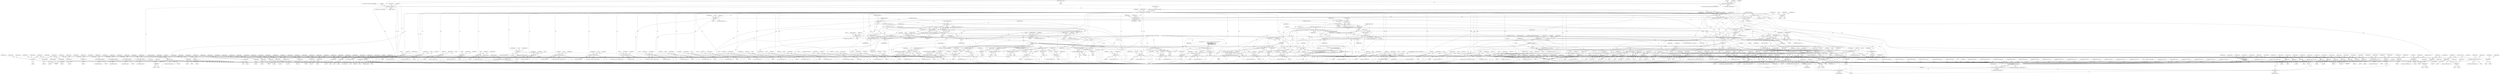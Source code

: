 digraph "0_tcpdump_bea2686c296b79609060a104cc139810785b0739@API" {
"1000172" [label="(Call,tlen>=sizeof(struct rsvp_object_header))"];
"1000150" [label="(MethodParameterIn,u_int tlen)"];
"1000301" [label="(Call,tlen < rsvp_obj_len)"];
"1000322" [label="(Call,rsvp_obj_len-sizeof(struct rsvp_object_header))"];
"1000320" [label="(Call,obj_tlen=rsvp_obj_len-sizeof(struct rsvp_object_header))"];
"1000349" [label="(Call,obj_tlen < 8)"];
"1000387" [label="(Call,obj_tlen-=8)"];
"1000396" [label="(Call,obj_tlen < 20)"];
"1000440" [label="(Call,obj_tlen-=20)"];
"1000449" [label="(Call,obj_tlen < 36)"];
"1000476" [label="(Call,obj_tlen-=36)"];
"1000485" [label="(Call,obj_tlen < 26)"];
"1000511" [label="(Call,obj_tlen-=26)"];
"1000520" [label="(Call,obj_tlen < 12)"];
"1000547" [label="(Call,obj_tlen-=12)"];
"1000557" [label="(Call,obj_tlen < 12)"];
"1000584" [label="(Call,obj_tlen-=12)"];
"1000602" [label="(Call,obj_tlen < sizeof(struct in_addr))"];
"1000619" [label="(Call,obj_tlen-=sizeof(struct in_addr))"];
"1000630" [label="(Call,obj_tlen < sizeof(struct in6_addr))"];
"1000647" [label="(Call,obj_tlen-=sizeof(struct in6_addr))"];
"1000667" [label="(Call,obj_tlen < sizeof(struct in_addr))"];
"1000684" [label="(Call,obj_tlen-=sizeof(struct in_addr))"];
"1000695" [label="(Call,obj_tlen < sizeof(struct in6_addr))"];
"1000712" [label="(Call,obj_tlen-=sizeof(struct in6_addr))"];
"1000735" [label="(Call,obj_tlen >= 4)"];
"1000748" [label="(Call,obj_tlen-=4)"];
"1000757" [label="(Call,obj_tlen < 4)"];
"1000772" [label="(Call,obj_tlen-=4)"];
"1000781" [label="(Call,obj_tlen < 12)"];
"1000808" [label="(Call,obj_tlen-=12)"];
"1000826" [label="(Call,obj_tlen < 4)"];
"1000849" [label="(Call,obj_tlen-=4)"];
"1000867" [label="(Call,obj_tlen < 8)"];
"1000888" [label="(Call,obj_tlen-=8)"];
"1000897" [label="(Call,obj_tlen < 20)"];
"1000918" [label="(Call,obj_tlen-=20)"];
"1000927" [label="(Call,obj_tlen < 40)"];
"1000961" [label="(Call,obj_tlen-=40)"];
"1000970" [label="(Call,obj_tlen < 8)"];
"1000991" [label="(Call,obj_tlen-=8)"];
"1001000" [label="(Call,obj_tlen < 16)"];
"1001034" [label="(Call,obj_tlen-=16)"];
"1001052" [label="(Call,obj_tlen >= 4)"];
"1001070" [label="(Call,obj_tlen-=4)"];
"1001079" [label="(Call,obj_tlen < 12)"];
"1001153" [label="(Call,obj_tlen-=12)"];
"1001162" [label="(Call,obj_tlen < 12)"];
"1001230" [label="(Call,obj_tlen-=12)"];
"1001239" [label="(Call,obj_tlen < 4)"];
"1001292" [label="(Call,obj_tlen-=4)"];
"1001311" [label="(Call,obj_tlen >= 4)"];
"1001477" [label="(Call,obj_tlen-=*(obj_tptr+1))"];
"1001502" [label="(Call,obj_tlen < 8)"];
"1001522" [label="(Call,obj_tlen-=8)"];
"1001540" [label="(Call,obj_tlen < 8)"];
"1001560" [label="(Call,obj_tlen-=8)"];
"1001578" [label="(Call,obj_tlen < 4)"];
"1001591" [label="(Call,obj_tlen < 4+namelen)"];
"1001653" [label="(Call,obj_tlen-=4+*(obj_tptr+3))"];
"1001685" [label="(Call,obj_tlen < 4)"];
"1001691" [label="(Call,total_subobj_len = obj_tlen)"];
"1001695" [label="(Call,total_subobj_len > 0)"];
"1001700" [label="(Call,total_subobj_len < 4)"];
"1001751" [label="(Call,subobj_len > total_subobj_len)"];
"1001747" [label="(Call,subobj_len < 4 || subobj_len > total_subobj_len)"];
"1001765" [label="(Call,subobj_len < 8)"];
"1001890" [label="(Call,total_subobj_len-=subobj_len)"];
"1001893" [label="(Call,obj_tptr+=subobj_len)"];
"1001706" [label="(Call,EXTRACT_16BITS(obj_tptr))"];
"1001704" [label="(Call,subobj_len  = EXTRACT_16BITS(obj_tptr))"];
"1001748" [label="(Call,subobj_len < 4)"];
"1001786" [label="(Call,subobj_len < 20)"];
"1001896" [label="(Call,obj_tlen+=subobj_len)"];
"1001824" [label="(Call,subobj_len < 16)"];
"1001864" [label="(Call,subobj_len < 8)"];
"1001711" [label="(Call,EXTRACT_16BITS(obj_tptr+2))"];
"1001710" [label="(Call,(EXTRACT_16BITS(obj_tptr+2))>>8)"];
"1001708" [label="(Call,subobj_type = (EXTRACT_16BITS(obj_tptr+2))>>8)"];
"1001732" [label="(Call,tok2str(rsvp_obj_generalized_uni_values, \"Unknown\", subobj_type))"];
"1001712" [label="(Call,obj_tptr+2)"];
"1001719" [label="(Call,EXTRACT_16BITS(obj_tptr+2))"];
"1001718" [label="(Call,(EXTRACT_16BITS(obj_tptr+2))&0x00FF)"];
"1001716" [label="(Call,af = (EXTRACT_16BITS(obj_tptr+2))&0x00FF)"];
"1001739" [label="(Call,tok2str(af_values, \"Unknown\", af))"];
"1001720" [label="(Call,obj_tptr+2)"];
"1001778" [label="(Call,ipaddr_string(ndo, obj_tptr + 4))"];
"1001799" [label="(Call,ip6addr_string(ndo, obj_tptr + 4))"];
"1003366" [label="(Call,print_unknown_data(ndo, tptr + sizeof(struct rsvp_object_header), \"\n\t    \", /* FIXME indentation */\n                               rsvp_obj_len - sizeof(struct rsvp_object_header)))"];
"1001780" [label="(Call,obj_tptr + 4)"];
"1001801" [label="(Call,obj_tptr + 4)"];
"1001840" [label="(Call,EXTRACT_32BITS(obj_tptr+4))"];
"1001839" [label="(Call,(EXTRACT_32BITS(obj_tptr+4))>>31)"];
"1001841" [label="(Call,obj_tptr+4)"];
"1001847" [label="(Call,EXTRACT_32BITS(obj_tptr+4))"];
"1001846" [label="(Call,(EXTRACT_32BITS(obj_tptr+4))&0xFF)"];
"1001848" [label="(Call,obj_tptr+4)"];
"1001853" [label="(Call,EXTRACT_32BITS(obj_tptr+8))"];
"1001854" [label="(Call,obj_tptr+8)"];
"1001857" [label="(Call,EXTRACT_32BITS(obj_tptr + 12))"];
"1001858" [label="(Call,obj_tptr + 12)"];
"1001879" [label="(Call,EXTRACT_32BITS(obj_tptr + 4))"];
"1001878" [label="(Call,(EXTRACT_32BITS(obj_tptr + 4)) >> 24)"];
"1001880" [label="(Call,obj_tptr + 4)"];
"1001918" [label="(Call,obj_tlen < 8)"];
"1001939" [label="(Call,obj_tlen-=8)"];
"1001954" [label="(Call,obj_tlen < 20)"];
"1001975" [label="(Call,obj_tlen-=20)"];
"1001996" [label="(Call,obj_tlen < 4)"];
"1002011" [label="(Call,obj_tlen-=4)"];
"1002031" [label="(Call,obj_tlen < 4)"];
"1002060" [label="(Call,obj_tlen-=4)"];
"1002064" [label="(Call,obj_tlen >= 4)"];
"1002106" [label="(Call,obj_tlen-=4)"];
"1002116" [label="(Call,rsvp_intserv_print(ndo, obj_tptr, obj_tlen))"];
"1002071" [label="(Call,EXTRACT_16BITS(obj_tptr+2))"];
"1002070" [label="(Call,EXTRACT_16BITS(obj_tptr+2)<<2)"];
"1002068" [label="(Call,intserv_serv_tlen=EXTRACT_16BITS(obj_tptr+2)<<2)"];
"1002110" [label="(Call,intserv_serv_tlen>=4)"];
"1002128" [label="(Call,intserv_serv_tlen-=processed)"];
"1002072" [label="(Call,obj_tptr+2)"];
"1002096" [label="(Call,obj_tptr+1)"];
"1002103" [label="(Call,obj_tptr+=4)"];
"1002114" [label="(Call,processed = rsvp_intserv_print(ndo, obj_tptr, obj_tlen))"];
"1002121" [label="(Call,processed == 0)"];
"1002125" [label="(Call,obj_tlen-=processed)"];
"1002131" [label="(Call,obj_tptr+=processed)"];
"1002146" [label="(Call,obj_tlen < 8)"];
"1002167" [label="(Call,obj_tlen-=8)"];
"1002176" [label="(Call,obj_tlen < 20)"];
"1002197" [label="(Call,obj_tlen-=20)"];
"1002206" [label="(Call,obj_tlen < 20)"];
"1002227" [label="(Call,obj_tlen-=20)"];
"1002236" [label="(Call,obj_tlen < 20)"];
"1002257" [label="(Call,obj_tlen-=20)"];
"1002266" [label="(Call,obj_tlen < 40)"];
"1002300" [label="(Call,obj_tlen-=40)"];
"1002309" [label="(Call,obj_tlen < 8)"];
"1002330" [label="(Call,obj_tlen-=8)"];
"1002339" [label="(Call,obj_tlen < 16)"];
"1002373" [label="(Call,obj_tlen-=16)"];
"1002398" [label="(Call,obj_tlen < sizeof(struct rsvp_obj_frr_t))"];
"1002480" [label="(Call,obj_tlen-=sizeof(struct rsvp_obj_frr_t))"];
"1002491" [label="(Call,obj_tlen < 16)"];
"1002565" [label="(Call,obj_tlen-=16)"];
"1002583" [label="(Call,obj_tlen >= 8)"];
"1002603" [label="(Call,obj_tlen-=8)"];
"1002634" [label="(Call,obj_tlen-=4)"];
"1002653" [label="(Call,obj_tlen < 8)"];
"1002733" [label="(Call,obj_tlen-=8)"];
"1002743" [label="(Call,obj_tlen < 20)"];
"1002803" [label="(Call,obj_tlen-=20)"];
"1002821" [label="(Call,obj_tlen < 4)"];
"1002844" [label="(Call,obj_tlen-=4)"];
"1002851" [label="(Call,obj_tlen >= 2 + padbytes)"];
"1002878" [label="(Call,obj_tlen < *(obj_tptr+1))"];
"1002888" [label="(Call,*(obj_tptr+1) < 2)"];
"1002909" [label="(Call,obj_tlen-=*(obj_tptr+1))"];
"1002915" [label="(Call,obj_tptr+=*(obj_tptr+1))"];
"1002874" [label="(Call,obj_tptr + 1)"];
"1002881" [label="(Call,obj_tptr+1)"];
"1002890" [label="(Call,obj_tptr+1)"];
"1002897" [label="(Call,print_unknown_data(ndo, obj_tptr + 2, \"\n\t\t\", *(obj_tptr + 1) - 2))"];
"1002899" [label="(Call,obj_tptr + 2)"];
"1002905" [label="(Call,obj_tptr + 1)"];
"1002912" [label="(Call,obj_tptr+1)"];
"1002918" [label="(Call,obj_tptr+1)"];
"1002936" [label="(Call,obj_tlen < 8)"];
"1002956" [label="(Call,obj_tlen-=4)"];
"1002963" [label="(Call,obj_tlen >= 4)"];
"1002979" [label="(Call,obj_tlen-=4)"];
"1002997" [label="(Call,obj_tlen < sizeof(struct rsvp_obj_integrity_t))"];
"1003120" [label="(Call,obj_tlen+=sizeof(struct rsvp_obj_integrity_t))"];
"1003140" [label="(Call,obj_tlen < 4)"];
"1003158" [label="(Call,obj_tlen-=4)"];
"1003176" [label="(Call,obj_tlen < 4)"];
"1003212" [label="(Call,obj_tlen < 12)"];
"1003234" [label="(Call,obj_tlen-=12)"];
"1003287" [label="(Call,obj_tlen < 4)"];
"1003303" [label="(Call,obj_tlen-=4)"];
"1003350" [label="(Call,print_unknown_data(ndo, obj_tptr, \"\n\t    \", obj_tlen))"];
"1003312" [label="(Call,obj_tlen < 16)"];
"1003328" [label="(Call,obj_tlen-=16)"];
"1003242" [label="(Call,obj_tlen-=4)"];
"1003252" [label="(Call,obj_tlen >= 4)"];
"1003270" [label="(Call,obj_tlen-=4)"];
"1000328" [label="(Call,ND_TTEST2(*tptr, rsvp_obj_len))"];
"1000327" [label="(Call,!ND_TTEST2(*tptr, rsvp_obj_len))"];
"1003373" [label="(Call,rsvp_obj_len - sizeof(struct rsvp_object_header))"];
"1003377" [label="(Call,tptr+=rsvp_obj_len)"];
"1003380" [label="(Call,tlen-=rsvp_obj_len)"];
"1003355" [label="(ControlStructure,break;)"];
"1000528" [label="(Identifier,ndo)"];
"1001510" [label="(Identifier,ndo)"];
"1000963" [label="(Literal,40)"];
"1000935" [label="(Identifier,ndo)"];
"1000756" [label="(ControlStructure,if (obj_tlen < 4))"];
"1002214" [label="(Identifier,ndo)"];
"1000397" [label="(Identifier,obj_tlen)"];
"1002013" [label="(Literal,4)"];
"1000765" [label="(Identifier,ndo)"];
"1002311" [label="(Literal,8)"];
"1003354" [label="(Identifier,obj_tlen)"];
"1002583" [label="(Call,obj_tlen >= 8)"];
"1002845" [label="(Identifier,obj_tlen)"];
"1002891" [label="(Identifier,obj_tptr)"];
"1001071" [label="(Identifier,obj_tlen)"];
"1001699" [label="(ControlStructure,if (total_subobj_len < 4))"];
"1000145" [label="(MethodParameterIn,netdissect_options *ndo)"];
"1001786" [label="(Call,subobj_len < 20)"];
"1002338" [label="(ControlStructure,if (obj_tlen < 16))"];
"1002803" [label="(Call,obj_tlen-=20)"];
"1001998" [label="(Literal,4)"];
"1001732" [label="(Call,tok2str(rsvp_obj_generalized_uni_values, \"Unknown\", subobj_type))"];
"1000851" [label="(Literal,4)"];
"1003384" [label="(Literal,0)"];
"1003142" [label="(Literal,4)"];
"1001053" [label="(Identifier,obj_tlen)"];
"1000962" [label="(Identifier,obj_tlen)"];
"1001239" [label="(Call,obj_tlen < 4)"];
"1001049" [label="(Block,)"];
"1003145" [label="(Literal,1)"];
"1001718" [label="(Call,(EXTRACT_16BITS(obj_tptr+2))&0x00FF)"];
"1002241" [label="(Literal,1)"];
"1001653" [label="(Call,obj_tlen-=4+*(obj_tptr+3))"];
"1001976" [label="(Identifier,obj_tlen)"];
"1001748" [label="(Call,subobj_len < 4)"];
"1002030" [label="(ControlStructure,if (obj_tlen < 4))"];
"1001850" [label="(Literal,4)"];
"1003217" [label="(Literal,1)"];
"1002584" [label="(Identifier,obj_tlen)"];
"1001764" [label="(ControlStructure,if (subobj_len < 8))"];
"1000619" [label="(Call,obj_tlen-=sizeof(struct in_addr))"];
"1001087" [label="(Identifier,ndo)"];
"1001863" [label="(ControlStructure,if (subobj_len < 8))"];
"1002332" [label="(Literal,8)"];
"1001895" [label="(Identifier,subobj_len)"];
"1000521" [label="(Identifier,obj_tlen)"];
"1002201" [label="(Identifier,obj_tptr)"];
"1003375" [label="(Call,sizeof(struct rsvp_object_header))"];
"1001055" [label="(Block,)"];
"1002132" [label="(Identifier,obj_tptr)"];
"1003121" [label="(Identifier,obj_tlen)"];
"1002078" [label="(Identifier,ndo)"];
"1001167" [label="(Literal,1)"];
"1000749" [label="(Identifier,obj_tlen)"];
"1001548" [label="(Identifier,ndo)"];
"1002915" [label="(Call,obj_tptr+=*(obj_tptr+1))"];
"1002068" [label="(Call,intserv_serv_tlen=EXTRACT_16BITS(obj_tptr+2)<<2)"];
"1001700" [label="(Call,total_subobj_len < 4)"];
"1001979" [label="(Identifier,obj_tptr)"];
"1000772" [label="(Call,obj_tlen-=4)"];
"1003368" [label="(Call,tptr + sizeof(struct rsvp_object_header))"];
"1001780" [label="(Call,obj_tptr + 4)"];
"1000328" [label="(Call,ND_TTEST2(*tptr, rsvp_obj_len))"];
"1002769" [label="(Call,ip6addr_string(ndo, obj_tptr))"];
"1000562" [label="(Literal,1)"];
"1002920" [label="(Literal,1)"];
"1003258" [label="(Identifier,ndo)"];
"1002748" [label="(Literal,1)"];
"1002901" [label="(Literal,2)"];
"1003379" [label="(Identifier,rsvp_obj_len)"];
"1000584" [label="(Call,obj_tlen-=12)"];
"1000486" [label="(Identifier,obj_tlen)"];
"1002125" [label="(Call,obj_tlen-=processed)"];
"1003141" [label="(Identifier,obj_tlen)"];
"1003176" [label="(Call,obj_tlen < 4)"];
"1000762" [label="(Literal,1)"];
"1001162" [label="(Call,obj_tlen < 12)"];
"1001537" [label="(Block,)"];
"1001698" [label="(Block,)"];
"1000395" [label="(ControlStructure,if (obj_tlen < 20))"];
"1002400" [label="(Call,sizeof(struct rsvp_obj_frr_t))"];
"1000676" [label="(Identifier,ndo)"];
"1000875" [label="(Identifier,ndo)"];
"1000899" [label="(Literal,20)"];
"1001894" [label="(Identifier,obj_tptr)"];
"1002147" [label="(Identifier,obj_tlen)"];
"1003238" [label="(Identifier,obj_tptr)"];
"1001310" [label="(ControlStructure,while(obj_tlen >= 4 ))"];
"1002852" [label="(Identifier,obj_tlen)"];
"1002912" [label="(Call,obj_tptr+1)"];
"1001870" [label="(Literal,1)"];
"1000652" [label="(Identifier,obj_tptr)"];
"1002957" [label="(Identifier,obj_tlen)"];
"1001882" [label="(Literal,4)"];
"1001154" [label="(Identifier,obj_tlen)"];
"1002821" [label="(Call,obj_tlen < 4)"];
"1002609" [label="(ControlStructure,break;)"];
"1002744" [label="(Identifier,obj_tlen)"];
"1000520" [label="(Call,obj_tlen < 12)"];
"1003330" [label="(Literal,16)"];
"1002323" [label="(Call,ipaddr_string(ndo, obj_tptr))"];
"1002482" [label="(Call,sizeof(struct rsvp_obj_frr_t))"];
"1001847" [label="(Call,EXTRACT_32BITS(obj_tptr+4))"];
"1000689" [label="(Identifier,obj_tptr)"];
"1002886" [label="(Literal,1)"];
"1002847" [label="(Call,obj_tptr+=4)"];
"1002364" [label="(Call,ipaddr_string(ndo, obj_tptr+8))"];
"1003140" [label="(Call,obj_tlen < 4)"];
"1002918" [label="(Call,obj_tptr+1)"];
"1000302" [label="(Identifier,tlen)"];
"1001489" [label="(ControlStructure,break;)"];
"1001084" [label="(Literal,1)"];
"1002654" [label="(Identifier,obj_tlen)"];
"1002395" [label="(Block,)"];
"1001918" [label="(Call,obj_tlen < 8)"];
"1000599" [label="(Block,)"];
"1000850" [label="(Identifier,obj_tlen)"];
"1001691" [label="(Call,total_subobj_len = obj_tlen)"];
"1002028" [label="(Block,)"];
"1002119" [label="(Identifier,obj_tlen)"];
"1003373" [label="(Call,rsvp_obj_len - sizeof(struct rsvp_object_header))"];
"1000735" [label="(Call,obj_tlen >= 4)"];
"1002907" [label="(Literal,1)"];
"1003208" [label="(Block,)"];
"1001842" [label="(Identifier,obj_tptr)"];
"1001079" [label="(Call,obj_tlen < 12)"];
"1000303" [label="(Identifier,rsvp_obj_len)"];
"1002873" [label="(Call,*(obj_tptr + 1))"];
"1002909" [label="(Call,obj_tlen-=*(obj_tptr+1))"];
"1000928" [label="(Identifier,obj_tlen)"];
"1002649" [label="(Block,)"];
"1002902" [label="(Literal,\"\n\t\t\")"];
"1001968" [label="(Call,ip6addr_string(ndo, obj_tptr))"];
"1001234" [label="(Identifier,obj_tptr)"];
"1003252" [label="(Call,obj_tlen >= 4)"];
"1000454" [label="(Literal,1)"];
"1001580" [label="(Literal,4)"];
"1000738" [label="(Block,)"];
"1001791" [label="(Literal,1)"];
"1002340" [label="(Identifier,obj_tlen)"];
"1001940" [label="(Identifier,obj_tlen)"];
"1002374" [label="(Identifier,obj_tlen)"];
"1002932" [label="(Block,)"];
"1001739" [label="(Call,tok2str(af_values, \"Unknown\", af))"];
"1002877" [label="(ControlStructure,if (obj_tlen < *(obj_tptr+1)))"];
"1000588" [label="(Identifier,obj_tptr)"];
"1001593" [label="(Call,4+namelen)"];
"1002660" [label="(Identifier,error_code)"];
"1002012" [label="(Identifier,obj_tlen)"];
"1000630" [label="(Call,obj_tlen < sizeof(struct in6_addr))"];
"1000301" [label="(Call,tlen < rsvp_obj_len)"];
"1001787" [label="(Identifier,subobj_len)"];
"1002879" [label="(Identifier,obj_tlen)"];
"1002733" [label="(Call,obj_tlen-=8)"];
"1000322" [label="(Call,rsvp_obj_len-sizeof(struct rsvp_object_header))"];
"1000896" [label="(ControlStructure,if (obj_tlen < 20))"];
"1001955" [label="(Identifier,obj_tlen)"];
"1003175" [label="(ControlStructure,if (obj_tlen < 4))"];
"1003245" [label="(Call,obj_tptr+=4)"];
"1000970" [label="(Call,obj_tlen < 8)"];
"1000556" [label="(ControlStructure,if (obj_tlen < 12))"];
"1000348" [label="(ControlStructure,if (obj_tlen < 8))"];
"1003331" [label="(Call,obj_tptr+=16)"];
"1001477" [label="(Call,obj_tlen-=*(obj_tptr+1))"];
"1001540" [label="(Call,obj_tlen < 8)"];
"1002607" [label="(Identifier,obj_tptr)"];
"1002490" [label="(ControlStructure,if (obj_tlen < 16))"];
"1002072" [label="(Call,obj_tptr+2)"];
"1001710" [label="(Call,(EXTRACT_16BITS(obj_tptr+2))>>8)"];
"1000902" [label="(Literal,1)"];
"1002175" [label="(ControlStructure,if (obj_tlen < 20))"];
"1001752" [label="(Identifier,subobj_len)"];
"1000776" [label="(Identifier,obj_tptr)"];
"1001598" [label="(Literal,1)"];
"1003381" [label="(Identifier,tlen)"];
"1000644" [label="(Call,ip6addr_string(ndo, obj_tptr))"];
"1003253" [label="(Identifier,obj_tlen)"];
"1001705" [label="(Identifier,subobj_len)"];
"1001405" [label="(Call,ipaddr_string(ndo, obj_tptr+2))"];
"1002117" [label="(Identifier,ndo)"];
"1002582" [label="(ControlStructure,while(obj_tlen >= 8))"];
"1002095" [label="(Call,*(obj_tptr+1))"];
"1002652" [label="(ControlStructure,if (obj_tlen < 8))"];
"1002956" [label="(Call,obj_tlen-=4)"];
"1000736" [label="(Identifier,obj_tlen)"];
"1002208" [label="(Literal,20)"];
"1001893" [label="(Call,obj_tptr+=subobj_len)"];
"1003125" [label="(Identifier,obj_tptr)"];
"1001247" [label="(Identifier,ndo)"];
"1002603" [label="(Call,obj_tlen-=8)"];
"1002996" [label="(ControlStructure,if (obj_tlen < sizeof(struct rsvp_obj_integrity_t)))"];
"1001857" [label="(Call,EXTRACT_32BITS(obj_tptr + 12))"];
"1001939" [label="(Call,obj_tlen-=8)"];
"1002859" [label="(Identifier,ndo)"];
"1001170" [label="(Identifier,ndo)"];
"1002805" [label="(Literal,20)"];
"1000898" [label="(Identifier,obj_tlen)"];
"1001833" [label="(Identifier,ndo)"];
"1000324" [label="(Call,sizeof(struct rsvp_object_header))"];
"1000480" [label="(Identifier,obj_tptr)"];
"1003305" [label="(Literal,4)"];
"1002063" [label="(ControlStructure,while (obj_tlen >= 4))"];
"1003158" [label="(Call,obj_tlen-=4)"];
"1002301" [label="(Identifier,obj_tlen)"];
"1002112" [label="(Literal,4)"];
"1001823" [label="(ControlStructure,if (subobj_len < 16))"];
"1001526" [label="(Identifier,obj_tptr)"];
"1003100" [label="(Call,signature_verify(ndo, pptr, plen,\n                                            obj_ptr.rsvp_obj_integrity->digest,\n                                            rsvp_clear_checksum,\n                                            rsvp_com_header))"];
"1001070" [label="(Call,obj_tlen-=4)"];
"1001996" [label="(Call,obj_tlen < 4)"];
"1001794" [label="(Identifier,ndo)"];
"1002110" [label="(Call,intserv_serv_tlen>=4)"];
"1000449" [label="(Call,obj_tlen < 36)"];
"1002237" [label="(Identifier,obj_tlen)"];
"1002965" [label="(Literal,4)"];
"1003314" [label="(Literal,16)"];
"1002123" [label="(Literal,0)"];
"1002962" [label="(ControlStructure,while(obj_tlen >= 4))"];
"1000478" [label="(Literal,36)"];
"1003380" [label="(Call,tlen-=rsvp_obj_len)"];
"1000398" [label="(Literal,20)"];
"1000696" [label="(Identifier,obj_tlen)"];
"1000444" [label="(Identifier,obj_tptr)"];
"1001051" [label="(ControlStructure,while(obj_tlen >= 4 ))"];
"1002983" [label="(Identifier,obj_tptr)"];
"1003377" [label="(Call,tptr+=rsvp_obj_len)"];
"1002994" [label="(Block,)"];
"1003235" [label="(Identifier,obj_tlen)"];
"1001897" [label="(Identifier,obj_tlen)"];
"1003329" [label="(Identifier,obj_tlen)"];
"1000176" [label="(Block,)"];
"1001693" [label="(Identifier,obj_tlen)"];
"1001312" [label="(Identifier,obj_tlen)"];
"1000150" [label="(MethodParameterIn,u_int tlen)"];
"1001584" [label="(Call,namelen = *(obj_tptr+3))"];
"1001923" [label="(Literal,1)"];
"1003160" [label="(Literal,4)"];
"1003148" [label="(Identifier,ndo)"];
"1000620" [label="(Identifier,obj_tlen)"];
"1002036" [label="(Literal,1)"];
"1000892" [label="(Identifier,obj_tptr)"];
"1000350" [label="(Identifier,obj_tlen)"];
"1003244" [label="(Literal,4)"];
"1001715" [label="(Literal,8)"];
"1000750" [label="(Literal,4)"];
"1001614" [label="(Call,safeputchar(ndo, *(obj_tptr + 4 + i)))"];
"1001008" [label="(Identifier,ndo)"];
"1001839" [label="(Call,(EXTRACT_32BITS(obj_tptr+4))>>31)"];
"1002314" [label="(Literal,1)"];
"1002605" [label="(Literal,8)"];
"1000868" [label="(Identifier,obj_tlen)"];
"1002031" [label="(Call,obj_tlen < 4)"];
"1000867" [label="(Call,obj_tlen < 8)"];
"1001744" [label="(Identifier,af)"];
"1001296" [label="(Identifier,obj_tptr)"];
"1001692" [label="(Identifier,total_subobj_len)"];
"1003178" [label="(Literal,4)"];
"1002881" [label="(Call,obj_tptr+1)"];
"1000929" [label="(Literal,40)"];
"1002889" [label="(Call,*(obj_tptr+1))"];
"1001230" [label="(Call,obj_tlen-=12)"];
"1002177" [label="(Identifier,obj_tlen)"];
"1003177" [label="(Identifier,obj_tlen)"];
"1001799" [label="(Call,ip6addr_string(ndo, obj_tptr + 4))"];
"1003181" [label="(Literal,1)"];
"1001076" [label="(ControlStructure,break;)"];
"1002167" [label="(Call,obj_tlen-=8)"];
"1002969" [label="(Identifier,ndo)"];
"1000485" [label="(Call,obj_tlen < 26)"];
"1001575" [label="(Block,)"];
"1002997" [label="(Call,obj_tlen < sizeof(struct rsvp_obj_integrity_t))"];
"1002742" [label="(ControlStructure,if (obj_tlen < 20))"];
"1002106" [label="(Call,obj_tlen-=4)"];
"1002565" [label="(Call,obj_tlen-=16)"];
"1002259" [label="(Literal,20)"];
"1000890" [label="(Literal,8)"];
"1000783" [label="(Literal,12)"];
"1001919" [label="(Identifier,obj_tlen)"];
"1002331" [label="(Identifier,obj_tlen)"];
"1000825" [label="(ControlStructure,if (obj_tlen < 4))"];
"1000315" [label="(Identifier,obj_tptr)"];
"1002118" [label="(Identifier,obj_tptr)"];
"1000789" [label="(Identifier,ndo)"];
"1000354" [label="(Literal,1)"];
"1001662" [label="(Identifier,obj_tptr)"];
"1000666" [label="(ControlStructure,if (obj_tlen < sizeof(struct in_addr)))"];
"1002404" [label="(Literal,1)"];
"1003270" [label="(Call,obj_tlen-=4)"];
"1000639" [label="(Identifier,ndo)"];
"1000558" [label="(Identifier,obj_tlen)"];
"1000177" [label="(Call,ND_TCHECK2(*tptr, sizeof(struct rsvp_object_header)))"];
"1000961" [label="(Call,obj_tlen-=40)"];
"1001855" [label="(Identifier,obj_tptr)"];
"1002122" [label="(Identifier,processed)"];
"1002397" [label="(ControlStructure,if (obj_tlen < sizeof(struct rsvp_obj_frr_t)))"];
"1002151" [label="(Literal,1)"];
"1000601" [label="(ControlStructure,if (obj_tlen < sizeof(struct in_addr)))"];
"1001314" [label="(Block,)"];
"1002634" [label="(Call,obj_tlen-=4)"];
"1002964" [label="(Identifier,obj_tlen)"];
"1003220" [label="(Identifier,ndo)"];
"1002896" [label="(Literal,1)"];
"1002875" [label="(Identifier,obj_tptr)"];
"1001696" [label="(Identifier,total_subobj_len)"];
"1002108" [label="(Literal,4)"];
"1001864" [label="(Call,subobj_len < 8)"];
"1001731" [label="(Block,)"];
"1002887" [label="(ControlStructure,if (*(obj_tptr+1) < 2))"];
"1001734" [label="(Literal,\"Unknown\")"];
"1001865" [label="(Identifier,subobj_len)"];
"1000926" [label="(ControlStructure,if (obj_tlen < 40))"];
"1000477" [label="(Identifier,obj_tlen)"];
"1003374" [label="(Identifier,rsvp_obj_len)"];
"1003120" [label="(Call,obj_tlen+=sizeof(struct rsvp_obj_integrity_t))"];
"1000396" [label="(Call,obj_tlen < 20)"];
"1002492" [label="(Identifier,obj_tlen)"];
"1002339" [label="(Call,obj_tlen < 16)"];
"1001561" [label="(Identifier,obj_tlen)"];
"1000320" [label="(Call,obj_tlen=rsvp_obj_len-sizeof(struct rsvp_object_header))"];
"1003162" [label="(Identifier,obj_tptr)"];
"1000476" [label="(Call,obj_tlen-=36)"];
"1001892" [label="(Identifier,subobj_len)"];
"1000831" [label="(Literal,1)"];
"1002653" [label="(Call,obj_tlen < 8)"];
"1002015" [label="(Identifier,obj_tptr)"];
"1002480" [label="(Call,obj_tlen-=sizeof(struct rsvp_obj_frr_t))"];
"1000174" [label="(Call,sizeof(struct rsvp_object_header))"];
"1001773" [label="(Identifier,ndo)"];
"1003313" [label="(Identifier,obj_tlen)"];
"1000493" [label="(Identifier,ndo)"];
"1002304" [label="(Identifier,obj_tptr)"];
"1002936" [label="(Call,obj_tlen < 8)"];
"1000442" [label="(Literal,20)"];
"1000808" [label="(Call,obj_tlen-=12)"];
"1002238" [label="(Literal,20)"];
"1000741" [label="(Identifier,ndo)"];
"1001977" [label="(Literal,20)"];
"1002127" [label="(Identifier,processed)"];
"1001564" [label="(Identifier,obj_tptr)"];
"1002903" [label="(Call,*(obj_tptr + 1) - 2)"];
"1003254" [label="(Literal,4)"];
"1002116" [label="(Call,rsvp_intserv_print(ndo, obj_tptr, obj_tlen))"];
"1001871" [label="(Call,ND_PRINT((ndo, \"%s    Service level: %u\",\n                               ident, (EXTRACT_32BITS(obj_tptr + 4)) >> 24)))"];
"1000712" [label="(Call,obj_tlen-=sizeof(struct in6_addr))"];
"1003236" [label="(Literal,12)"];
"1001975" [label="(Call,obj_tlen-=20)"];
"1003267" [label="(Call,obj_tptr+=4)"];
"1000179" [label="(Identifier,tptr)"];
"1000782" [label="(Identifier,obj_tlen)"];
"1001707" [label="(Identifier,obj_tptr)"];
"1000557" [label="(Call,obj_tlen < 12)"];
"1003350" [label="(Call,print_unknown_data(ndo, obj_tptr, \"\n\t    \", obj_tlen))"];
"1002807" [label="(Identifier,obj_tptr)"];
"1000834" [label="(Identifier,ndo)"];
"1002300" [label="(Call,obj_tlen-=40)"];
"1002377" [label="(Identifier,obj_tptr)"];
"1002906" [label="(Identifier,obj_tptr)"];
"1000616" [label="(Call,ipaddr_string(ndo, obj_tptr))"];
"1002890" [label="(Call,obj_tptr+1)"];
"1001746" [label="(ControlStructure,if(subobj_len < 4 || subobj_len > total_subobj_len))"];
"1002097" [label="(Identifier,obj_tptr)"];
"1002904" [label="(Call,*(obj_tptr + 1))"];
"1001318" [label="(Identifier,obj_tptr)"];
"1002344" [label="(Literal,1)"];
"1000330" [label="(Identifier,tptr)"];
"1003366" [label="(Call,print_unknown_data(ndo, tptr + sizeof(struct rsvp_object_header), \"\n\t    \", /* FIXME indentation */\n                               rsvp_obj_len - sizeof(struct rsvp_object_header)))"];
"1000401" [label="(Literal,1)"];
"1001771" [label="(Call,ND_PRINT((ndo, \"%s    UNI IPv4 TNA address: %s\",\n                                   ident, ipaddr_string(ndo, obj_tptr + 4))))"];
"1002916" [label="(Identifier,obj_tptr)"];
"1001721" [label="(Identifier,obj_tptr)"];
"1002804" [label="(Identifier,obj_tlen)"];
"1000184" [label="(Call,(const struct rsvp_object_header *)tptr)"];
"1003320" [label="(Identifier,ndo)"];
"1000484" [label="(ControlStructure,if (obj_tlen < 26))"];
"1001962" [label="(Identifier,ndo)"];
"1000307" [label="(Identifier,ndo)"];
"1002190" [label="(Call,ip6addr_string(ndo, obj_tptr))"];
"1003356" [label="(ControlStructure,if (ndo->ndo_vflag > 1 || hexdump == TRUE))"];
"1000321" [label="(Identifier,obj_tlen)"];
"1001541" [label="(Identifier,obj_tlen)"];
"1002148" [label="(Literal,8)"];
"1000748" [label="(Call,obj_tlen-=4)"];
"1000471" [label="(Call,ip6addr_string(ndo, obj_tptr + 20))"];
"1002856" [label="(Block,)"];
"1002160" [label="(Call,ipaddr_string(ndo, obj_tptr))"];
"1002124" [label="(ControlStructure,break;)"];
"1000547" [label="(Call,obj_tlen-=12)"];
"1002734" [label="(Identifier,obj_tlen)"];
"1001876" [label="(Block,)"];
"1001054" [label="(Literal,4)"];
"1002981" [label="(Literal,4)"];
"1001997" [label="(Identifier,obj_tlen)"];
"1003246" [label="(Identifier,obj_tptr)"];
"1000701" [label="(Literal,1)"];
"1000717" [label="(Identifier,obj_tptr)"];
"1001843" [label="(Literal,4)"];
"1000681" [label="(Call,ipaddr_string(ndo, obj_tptr))"];
"1002098" [label="(Literal,1)"];
"1002060" [label="(Call,obj_tlen-=4)"];
"1003234" [label="(Call,obj_tlen-=12)"];
"1001716" [label="(Call,af = (EXTRACT_16BITS(obj_tptr+2))&0x00FF)"];
"1000357" [label="(Identifier,ndo)"];
"1000559" [label="(Literal,12)"];
"1000773" [label="(Identifier,obj_tlen)"];
"1002168" [label="(Identifier,obj_tlen)"];
"1002569" [label="(Identifier,obj_tptr)"];
"1001686" [label="(Identifier,obj_tlen)"];
"1001801" [label="(Call,obj_tptr + 4)"];
"1000586" [label="(Literal,12)"];
"1000173" [label="(Identifier,tlen)"];
"1001232" [label="(Literal,12)"];
"1001542" [label="(Literal,8)"];
"1001654" [label="(Identifier,obj_tlen)"];
"1001711" [label="(Call,EXTRACT_16BITS(obj_tptr+2))"];
"1001858" [label="(Call,obj_tptr + 12)"];
"1000734" [label="(ControlStructure,while(obj_tlen >= 4 ))"];
"1002619" [label="(Block,)"];
"1003214" [label="(Literal,12)"];
"1001484" [label="(Identifier,obj_tptr)"];
"1001687" [label="(Literal,4)"];
"1001803" [label="(Literal,4)"];
"1001851" [label="(Literal,0xFF)"];
"1002120" [label="(ControlStructure,if (processed == 0))"];
"1000602" [label="(Call,obj_tlen < sizeof(struct in_addr))"];
"1000389" [label="(Literal,8)"];
"1002844" [label="(Call,obj_tlen-=4)"];
"1003251" [label="(ControlStructure,while(obj_tlen >= 4 ))"];
"1002061" [label="(Identifier,obj_tlen)"];
"1002181" [label="(Literal,1)"];
"1001776" [label="(Block,)"];
"1001592" [label="(Identifier,obj_tlen)"];
"1002199" [label="(Literal,20)"];
"1002822" [label="(Identifier,obj_tlen)"];
"1002499" [label="(Identifier,bw)"];
"1000172" [label="(Call,tlen>=sizeof(struct rsvp_object_header))"];
"1001779" [label="(Identifier,ndo)"];
"1000905" [label="(Identifier,ndo)"];
"1000608" [label="(Literal,1)"];
"1002235" [label="(ControlStructure,if (obj_tlen < 20))"];
"1000673" [label="(Literal,1)"];
"1002914" [label="(Literal,1)"];
"1002197" [label="(Call,obj_tlen-=20)"];
"1001655" [label="(Call,4+*(obj_tptr+3))"];
"1000978" [label="(Identifier,ndo)"];
"1001735" [label="(Identifier,subobj_type)"];
"1002075" [label="(Literal,2)"];
"1000758" [label="(Identifier,obj_tlen)"];
"1002128" [label="(Call,intserv_serv_tlen-=processed)"];
"1002979" [label="(Call,obj_tlen-=4)"];
"1001853" [label="(Call,EXTRACT_32BITS(obj_tptr+8))"];
"1002823" [label="(Literal,4)"];
"1001900" [label="(Identifier,total_subobj_len)"];
"1002853" [label="(Call,2 + padbytes)"];
"1001770" [label="(Literal,1)"];
"1002134" [label="(ControlStructure,break;)"];
"1002658" [label="(Literal,1)"];
"1001697" [label="(Literal,0)"];
"1001738" [label="(Block,)"];
"1001914" [label="(Block,)"];
"1002266" [label="(Call,obj_tlen < 40)"];
"1000975" [label="(Literal,1)"];
"1002888" [label="(Call,*(obj_tptr+1) < 2)"];
"1001503" [label="(Identifier,obj_tlen)"];
"1000697" [label="(Call,sizeof(struct in6_addr))"];
"1001896" [label="(Call,obj_tlen+=subobj_len)"];
"1003159" [label="(Identifier,obj_tlen)"];
"1002880" [label="(Call,*(obj_tptr+1))"];
"1002267" [label="(Identifier,obj_tlen)"];
"1001926" [label="(Identifier,ndo)"];
"1001313" [label="(Literal,4)"];
"1000757" [label="(Call,obj_tlen < 4)"];
"1001238" [label="(ControlStructure,if (obj_tlen < 4))"];
"1001034" [label="(Call,obj_tlen-=16)"];
"1003243" [label="(Identifier,obj_tlen)"];
"1002073" [label="(Identifier,obj_tptr)"];
"1003275" [label="(ControlStructure,break;)"];
"1001856" [label="(Literal,8)"];
"1002131" [label="(Call,obj_tptr+=processed)"];
"1001792" [label="(Call,ND_PRINT((ndo, \"%s    UNI IPv6 TNA address: %s\",\n                                   ident, ip6addr_string(ndo, obj_tptr + 4))))"];
"1001754" [label="(ControlStructure,goto invalid;)"];
"1003287" [label="(Call,obj_tlen < 4)"];
"1002941" [label="(Literal,1)"];
"1000603" [label="(Identifier,obj_tlen)"];
"1000542" [label="(Call,ipaddr_string(ndo, obj_tptr + 8))"];
"1002145" [label="(ControlStructure,if (obj_tlen < 8))"];
"1002146" [label="(Call,obj_tlen < 8)"];
"1002198" [label="(Identifier,obj_tlen)"];
"1000752" [label="(Identifier,obj_tptr)"];
"1002291" [label="(Call,ip6addr_string(ndo, obj_tptr+20))"];
"1002205" [label="(ControlStructure,if (obj_tlen < 20))"];
"1002679" [label="(Call,ipaddr_string(ndo, obj_tptr))"];
"1000869" [label="(Literal,8)"];
"1002850" [label="(ControlStructure,while(obj_tlen >= 2 + padbytes))"];
"1002960" [label="(Identifier,obj_tptr)"];
"1002069" [label="(Identifier,intserv_serv_tlen)"];
"1002268" [label="(Literal,40)"];
"1001078" [label="(ControlStructure,if (obj_tlen < 12))"];
"1002207" [label="(Identifier,obj_tlen)"];
"1000448" [label="(ControlStructure,if (obj_tlen < 36))"];
"1003139" [label="(ControlStructure,if (obj_tlen < 4))"];
"1001562" [label="(Literal,8)"];
"1001694" [label="(ControlStructure,while(total_subobj_len > 0))"];
"1001498" [label="(Block,)"];
"1002071" [label="(Call,EXTRACT_16BITS(obj_tptr+2))"];
"1001766" [label="(Identifier,subobj_len)"];
"1002743" [label="(Call,obj_tlen < 20)"];
"1001709" [label="(Identifier,subobj_type)"];
"1001830" [label="(Literal,1)"];
"1001708" [label="(Call,subobj_type = (EXTRACT_16BITS(obj_tptr+2))>>8)"];
"1000314" [label="(Call,obj_tptr=tptr+sizeof(struct rsvp_object_header))"];
"1003211" [label="(ControlStructure,if (obj_tlen < 12))"];
"1002126" [label="(Identifier,obj_tlen)"];
"1002589" [label="(Identifier,ndo)"];
"1001956" [label="(Literal,20)"];
"1002980" [label="(Identifier,obj_tlen)"];
"1000334" [label="(Literal,1)"];
"1003237" [label="(Call,obj_tptr+=12)"];
"1001717" [label="(Identifier,af)"];
"1002586" [label="(Block,)"];
"1000404" [label="(Identifier,ndo)"];
"1002481" [label="(Identifier,obj_tlen)"];
"1000441" [label="(Identifier,obj_tlen)"];
"1000522" [label="(Literal,12)"];
"1001714" [label="(Literal,2)"];
"1002066" [label="(Literal,4)"];
"1000754" [label="(ControlStructure,break;)"];
"1002001" [label="(Literal,1)"];
"1002735" [label="(Literal,8)"];
"1001954" [label="(Call,obj_tlen < 20)"];
"1000440" [label="(Call,obj_tlen-=20)"];
"1000918" [label="(Call,obj_tlen-=20)"];
"1001524" [label="(Literal,8)"];
"1000565" [label="(Identifier,ndo)"];
"1002178" [label="(Literal,20)"];
"1002898" [label="(Identifier,ndo)"];
"1003292" [label="(Literal,1)"];
"1000667" [label="(Call,obj_tlen < sizeof(struct in_addr))"];
"1001678" [label="(Block,)"];
"1001866" [label="(Literal,8)"];
"1001723" [label="(Literal,0x00FF)"];
"1000632" [label="(Call,sizeof(struct in6_addr))"];
"1003372" [label="(Literal,\"\n\t    \")"];
"1001523" [label="(Identifier,obj_tlen)"];
"1001943" [label="(Identifier,obj_tptr)"];
"1002169" [label="(Literal,8)"];
"1002261" [label="(Identifier,obj_tptr)"];
"1002567" [label="(Literal,16)"];
"1000809" [label="(Identifier,obj_tlen)"];
"1002062" [label="(Literal,4)"];
"1000585" [label="(Identifier,obj_tlen)"];
"1002143" [label="(Block,)"];
"1000331" [label="(Identifier,rsvp_obj_len)"];
"1002655" [label="(Literal,8)"];
"1001917" [label="(ControlStructure,if (obj_tlen < 8))"];
"1003300" [label="(Call,ipaddr_string(ndo, obj_tptr))"];
"1000889" [label="(Identifier,obj_tlen)"];
"1003367" [label="(Identifier,ndo)"];
"1003006" [label="(Identifier,obj_ptr)"];
"1003328" [label="(Call,obj_tlen-=16)"];
"1002874" [label="(Call,obj_tptr + 1)"];
"1000866" [label="(ControlStructure,if (obj_tlen < 8))"];
"1001479" [label="(Call,*(obj_tptr+1))"];
"1001778" [label="(Call,ipaddr_string(ndo, obj_tptr + 4))"];
"1002491" [label="(Call,obj_tlen < 16)"];
"1000786" [label="(Literal,1)"];
"1001591" [label="(Call,obj_tlen < 4+namelen)"];
"1001860" [label="(Literal,12)"];
"1000487" [label="(Literal,26)"];
"1001702" [label="(Literal,4)"];
"1001797" [label="(Block,)"];
"1001501" [label="(ControlStructure,if (obj_tlen < 8))"];
"1002963" [label="(Call,obj_tlen >= 4)"];
"1001742" [label="(Identifier,af)"];
"1001883" [label="(Literal,24)"];
"1001080" [label="(Identifier,obj_tlen)"];
"1003312" [label="(Call,obj_tlen < 16)"];
"1001824" [label="(Call,subobj_len < 16)"];
"1000410" [label="(Call,ip6addr_string(ndo, obj_tptr))"];
"1002399" [label="(Identifier,obj_tlen)"];
"1003311" [label="(ControlStructure,if (obj_tlen < 16))"];
"1001712" [label="(Call,obj_tptr+2)"];
"1003353" [label="(Literal,\"\n\t    \")"];
"1001164" [label="(Literal,12)"];
"1002330" [label="(Call,obj_tlen-=8)"];
"1000694" [label="(ControlStructure,if (obj_tlen < sizeof(struct in6_addr)))"];
"1002826" [label="(Literal,1)"];
"1002745" [label="(Literal,20)"];
"1002937" [label="(Identifier,obj_tlen)"];
"1000810" [label="(Literal,12)"];
"1000952" [label="(Call,ip6addr_string(ndo, obj_tptr+20))"];
"1000391" [label="(Identifier,obj_tptr)"];
"1000349" [label="(Call,obj_tlen < 8)"];
"1000624" [label="(Identifier,obj_tptr)"];
"1000713" [label="(Identifier,obj_tlen)"];
"1000919" [label="(Identifier,obj_tlen)"];
"1003382" [label="(Identifier,rsvp_obj_len)"];
"1002176" [label="(Call,obj_tlen < 20)"];
"1000965" [label="(Identifier,obj_tptr)"];
"1003307" [label="(Identifier,obj_tptr)"];
"1000781" [label="(Call,obj_tlen < 12)"];
"1002598" [label="(Call,ipaddr_string(ndo, obj_tptr + 4))"];
"1001713" [label="(Identifier,obj_tptr)"];
"1002271" [label="(Literal,1)"];
"1001522" [label="(Call,obj_tlen-=8)"];
"1002827" [label="(Call,padbytes = EXTRACT_16BITS(obj_tptr+2))"];
"1000911" [label="(Call,ip6addr_string(ndo, obj_tptr))"];
"1001852" [label="(Block,)"];
"1001959" [label="(Literal,1)"];
"1000972" [label="(Literal,8)"];
"1000991" [label="(Call,obj_tlen-=8)"];
"1001311" [label="(Call,obj_tlen >= 4)"];
"1001703" [label="(ControlStructure,goto invalid;)"];
"1000647" [label="(Call,obj_tlen-=sizeof(struct in6_addr))"];
"1001920" [label="(Literal,8)"];
"1000300" [label="(ControlStructure,if(tlen < rsvp_obj_len))"];
"1001081" [label="(Literal,12)"];
"1000549" [label="(Literal,12)"];
"1002039" [label="(Identifier,ndo)"];
"1003271" [label="(Identifier,obj_tlen)"];
"1000457" [label="(Identifier,ndo)"];
"1000888" [label="(Call,obj_tlen-=8)"];
"1001035" [label="(Identifier,obj_tlen)"];
"1000363" [label="(Call,ipaddr_string(ndo, obj_tptr))"];
"1002308" [label="(ControlStructure,if (obj_tlen < 8))"];
"1002407" [label="(Identifier,bw)"];
"1002878" [label="(Call,obj_tlen < *(obj_tptr+1))"];
"1001720" [label="(Call,obj_tptr+2)"];
"1002257" [label="(Call,obj_tlen-=20)"];
"1001244" [label="(Literal,1)"];
"1001859" [label="(Identifier,obj_tptr)"];
"1000704" [label="(Identifier,ndo)"];
"1002341" [label="(Literal,16)"];
"1001767" [label="(Literal,8)"];
"1002828" [label="(Identifier,padbytes)"];
"1001601" [label="(Identifier,ndo)"];
"1002851" [label="(Call,obj_tlen >= 2 + padbytes)"];
"1002604" [label="(Identifier,obj_tlen)"];
"1002636" [label="(Literal,4)"];
"1000604" [label="(Call,sizeof(struct in_addr))"];
"1001750" [label="(Literal,4)"];
"1002130" [label="(Identifier,processed)"];
"1001719" [label="(Call,EXTRACT_16BITS(obj_tptr+2))"];
"1000872" [label="(Literal,1)"];
"1001873" [label="(Identifier,ndo)"];
"1003122" [label="(Call,sizeof(struct rsvp_obj_integrity_t))"];
"1000631" [label="(Identifier,obj_tlen)"];
"1000326" [label="(ControlStructure,if (!ND_TTEST2(*tptr, rsvp_obj_len)))"];
"1000780" [label="(ControlStructure,if (obj_tlen < 12))"];
"1003378" [label="(Identifier,tptr)"];
"1002114" [label="(Call,processed = rsvp_intserv_print(ndo, obj_tptr, obj_tlen))"];
"1002921" [label="(ControlStructure,break;)"];
"1001507" [label="(Literal,1)"];
"1001058" [label="(Identifier,ndo)"];
"1002919" [label="(Identifier,obj_tptr)"];
"1001695" [label="(Call,total_subobj_len > 0)"];
"1002133" [label="(Identifier,processed)"];
"1002317" [label="(Identifier,ndo)"];
"1001993" [label="(Block,)"];
"1000881" [label="(Call,ipaddr_string(ndo, obj_tptr))"];
"1001881" [label="(Identifier,obj_tptr)"];
"1001579" [label="(Identifier,obj_tlen)"];
"1000519" [label="(ControlStructure,if (obj_tlen < 12))"];
"1001825" [label="(Identifier,subobj_len)"];
"1000323" [label="(Identifier,rsvp_obj_len)"];
"1001036" [label="(Literal,16)"];
"1001504" [label="(Literal,8)"];
"1000995" [label="(Identifier,obj_tptr)"];
"1001740" [label="(Identifier,af_values)"];
"1002302" [label="(Literal,40)"];
"1001737" [label="(Identifier,subobj_type)"];
"1001741" [label="(Literal,\"Unknown\")"];
"1002638" [label="(Identifier,obj_tptr)"];
"1002818" [label="(Block,)"];
"1003183" [label="(Identifier,action)"];
"1002057" [label="(Call,obj_tptr+=4)"];
"1002944" [label="(Identifier,ndo)"];
"1003284" [label="(Block,)"];
"1002244" [label="(Identifier,ndo)"];
"1001932" [label="(Call,ipaddr_string(ndo, obj_tptr))"];
"1000387" [label="(Call,obj_tlen-=8)"];
"1001785" [label="(ControlStructure,if (subobj_len < 20))"];
"1001578" [label="(Call,obj_tlen < 4)"];
"1001840" [label="(Call,EXTRACT_32BITS(obj_tptr+4))"];
"1003332" [label="(Identifier,obj_tptr)"];
"1002310" [label="(Identifier,obj_tlen)"];
"1000636" [label="(Literal,1)"];
"1001545" [label="(Literal,1)"];
"1002171" [label="(Identifier,obj_tptr)"];
"1000897" [label="(Call,obj_tlen < 20)"];
"1002876" [label="(Literal,1)"];
"1001880" [label="(Call,obj_tptr + 4)"];
"1000511" [label="(Call,obj_tlen-=26)"];
"1001005" [label="(Literal,1)"];
"1001585" [label="(Identifier,namelen)"];
"1002154" [label="(Identifier,ndo)"];
"1002635" [label="(Identifier,obj_tlen)"];
"1001502" [label="(Call,obj_tlen < 8)"];
"1000451" [label="(Literal,36)"];
"1000971" [label="(Identifier,obj_tlen)"];
"1002004" [label="(Identifier,ndo)"];
"1002033" [label="(Literal,4)"];
"1002067" [label="(Block,)"];
"1002750" [label="(Identifier,error_code)"];
"1001163" [label="(Identifier,obj_tlen)"];
"1001025" [label="(Call,ipaddr_string(ndo, obj_tptr+8))"];
"1001577" [label="(ControlStructure,if (obj_tlen < 4))"];
"1000827" [label="(Identifier,obj_tlen)"];
"1002109" [label="(ControlStructure,while (intserv_serv_tlen>=4))"];
"1000551" [label="(Identifier,obj_tptr)"];
"1000922" [label="(Identifier,obj_tptr)"];
"1001846" [label="(Call,(EXTRACT_32BITS(obj_tptr+4))&0xFF)"];
"1000864" [label="(Block,)"];
"1001849" [label="(Identifier,obj_tptr)"];
"1001231" [label="(Identifier,obj_tlen)"];
"1002334" [label="(Identifier,obj_tptr)"];
"1002236" [label="(Call,obj_tlen < 20)"];
"1001002" [label="(Literal,16)"];
"1000969" [label="(ControlStructure,if (obj_tlen < 8))"];
"1000388" [label="(Identifier,obj_tlen)"];
"1002585" [label="(Literal,8)"];
"1001539" [label="(ControlStructure,if (obj_tlen < 8))"];
"1000828" [label="(Literal,4)"];
"1000853" [label="(Identifier,obj_tptr)"];
"1001826" [label="(Literal,16)"];
"1002229" [label="(Literal,20)"];
"1001781" [label="(Identifier,obj_tptr)"];
"1001074" [label="(Identifier,obj_tptr)"];
"1003242" [label="(Call,obj_tlen-=4)"];
"1000686" [label="(Call,sizeof(struct in_addr))"];
"1002938" [label="(Literal,8)"];
"1001788" [label="(Literal,20)"];
"1002566" [label="(Identifier,obj_tlen)"];
"1001878" [label="(Call,(EXTRACT_32BITS(obj_tptr + 4)) >> 24)"];
"1002227" [label="(Call,obj_tlen-=20)"];
"1002111" [label="(Identifier,intserv_serv_tlen)"];
"1002274" [label="(Identifier,ndo)"];
"1000336" [label="(Identifier,hexdump)"];
"1002103" [label="(Call,obj_tptr+=4)"];
"1003317" [label="(Literal,1)"];
"1003255" [label="(Block,)"];
"1000649" [label="(Call,sizeof(struct in6_addr))"];
"1002104" [label="(Identifier,obj_tptr)"];
"1002206" [label="(Call,obj_tlen < 20)"];
"1001001" [label="(Identifier,obj_tlen)"];
"1002096" [label="(Call,obj_tptr+1)"];
"1000346" [label="(Block,)"];
"1002258" [label="(Identifier,obj_tlen)"];
"1001941" [label="(Literal,8)"];
"1001240" [label="(Identifier,obj_tlen)"];
"1002892" [label="(Literal,1)"];
"1001000" [label="(Call,obj_tlen < 16)"];
"1002999" [label="(Call,sizeof(struct rsvp_obj_integrity_t))"];
"1001690" [label="(Literal,1)"];
"1002309" [label="(Call,obj_tlen < 8)"];
"1003289" [label="(Literal,4)"];
"1001747" [label="(Call,subobj_len < 4 || subobj_len > total_subobj_len)"];
"1001854" [label="(Call,obj_tptr+8)"];
"1000579" [label="(Call,ipaddr_string(ndo, obj_tptr + 8))"];
"1001753" [label="(Identifier,total_subobj_len)"];
"1002905" [label="(Call,obj_tptr + 1)"];
"1000548" [label="(Identifier,obj_tlen)"];
"1001241" [label="(Literal,4)"];
"1001879" [label="(Call,EXTRACT_32BITS(obj_tptr + 4))"];
"1001038" [label="(Identifier,obj_tptr)"];
"1001845" [label="(Block,)"];
"1002032" [label="(Identifier,obj_tlen)"];
"1003303" [label="(Call,obj_tlen-=4)"];
"1000329" [label="(Call,*tptr)"];
"1002265" [label="(ControlStructure,if (obj_tlen < 40))"];
"1000171" [label="(ControlStructure,while(tlen>=sizeof(struct rsvp_object_header)))"];
"1000215" [label="(Call,rsvp_obj_len < sizeof(struct rsvp_object_header))"];
"1002846" [label="(Literal,4)"];
"1002917" [label="(Call,*(obj_tptr+1))"];
"1000327" [label="(Call,!ND_TTEST2(*tptr, rsvp_obj_len))"];
"1000664" [label="(Block,)"];
"1001293" [label="(Identifier,obj_tlen)"];
"1000714" [label="(Call,sizeof(struct in6_addr))"];
"1001890" [label="(Call,total_subobj_len-=subobj_len)"];
"1001953" [label="(ControlStructure,if (obj_tlen < 20))"];
"1002911" [label="(Call,*(obj_tptr+1))"];
"1001685" [label="(Call,obj_tlen < 4)"];
"1000669" [label="(Call,sizeof(struct in_addr))"];
"1001831" [label="(Call,ND_PRINT((ndo, \"%s    U-bit: %x, Label type: %u, Logical port id: %u, Label: %u\",\n                               ident,\n                               ((EXTRACT_32BITS(obj_tptr+4))>>31),\n                               ((EXTRACT_32BITS(obj_tptr+4))&0xFF),\n                               EXTRACT_32BITS(obj_tptr+8),\n                               EXTRACT_32BITS(obj_tptr + 12))))"];
"1001706" [label="(Call,EXTRACT_16BITS(obj_tptr))"];
"1001155" [label="(Literal,12)"];
"1002347" [label="(Identifier,ndo)"];
"1000685" [label="(Identifier,obj_tlen)"];
"1003003" [label="(Literal,1)"];
"1001704" [label="(Call,subobj_len  = EXTRACT_16BITS(obj_tptr))"];
"1001782" [label="(Literal,4)"];
"1000774" [label="(Literal,4)"];
"1001157" [label="(Identifier,obj_tptr)"];
"1003137" [label="(Block,)"];
"1003272" [label="(Literal,4)"];
"1000611" [label="(Identifier,ndo)"];
"1002373" [label="(Call,obj_tlen-=16)"];
"1000490" [label="(Literal,1)"];
"1000351" [label="(Literal,8)"];
"1001161" [label="(ControlStructure,if (obj_tlen < 12))"];
"1003352" [label="(Identifier,obj_tptr)"];
"1000629" [label="(ControlStructure,if (obj_tlen < sizeof(struct in6_addr)))"];
"1000513" [label="(Literal,26)"];
"1000621" [label="(Call,sizeof(struct in_addr))"];
"1001684" [label="(ControlStructure,if (obj_tlen < 4))"];
"1002184" [label="(Identifier,ndo)"];
"1000920" [label="(Literal,20)"];
"1001294" [label="(Literal,4)"];
"1003306" [label="(Call,obj_tptr+=4)"];
"1002493" [label="(Literal,16)"];
"1003274" [label="(Identifier,subchannel)"];
"1000695" [label="(Call,obj_tlen < sizeof(struct in6_addr))"];
"1002998" [label="(Identifier,obj_tlen)"];
"1003212" [label="(Call,obj_tlen < 12)"];
"1001802" [label="(Identifier,obj_tptr)"];
"1002913" [label="(Identifier,obj_tptr)"];
"1003409" [label="(MethodReturn,RET)"];
"1002107" [label="(Identifier,obj_tlen)"];
"1002074" [label="(Literal,2)"];
"1002737" [label="(Identifier,obj_tptr)"];
"1002848" [label="(Identifier,obj_tptr)"];
"1001583" [label="(Literal,1)"];
"1002899" [label="(Call,obj_tptr + 2)"];
"1002900" [label="(Identifier,obj_tptr)"];
"1002211" [label="(Literal,1)"];
"1001841" [label="(Call,obj_tptr+4)"];
"1000148" [label="(MethodParameterIn,const u_char *tptr)"];
"1000927" [label="(Call,obj_tlen < 40)"];
"1001838" [label="(Block,)"];
"1003288" [label="(Identifier,obj_tlen)"];
"1002228" [label="(Identifier,obj_tlen)"];
"1002231" [label="(Identifier,obj_tptr)"];
"1002375" [label="(Literal,16)"];
"1002935" [label="(ControlStructure,if (obj_tlen < 8))"];
"1003351" [label="(Identifier,ndo)"];
"1000849" [label="(Call,obj_tlen-=4)"];
"1000984" [label="(Call,ipaddr_string(ndo, obj_tptr))"];
"1000450" [label="(Identifier,obj_tlen)"];
"1002121" [label="(Call,processed == 0)"];
"1002883" [label="(Literal,1)"];
"1002985" [label="(ControlStructure,break;)"];
"1003286" [label="(ControlStructure,if (obj_tlen < 4))"];
"1002820" [label="(ControlStructure,if (obj_tlen < 4))"];
"1002897" [label="(Call,print_unknown_data(ndo, obj_tptr + 2, \"\n\t\t\", *(obj_tptr + 1) - 2))"];
"1003213" [label="(Identifier,obj_tlen)"];
"1001153" [label="(Call,obj_tlen-=12)"];
"1003304" [label="(Identifier,obj_tlen)"];
"1000812" [label="(Identifier,obj_tptr)"];
"1002220" [label="(Call,ip6addr_string(ndo, obj_tptr))"];
"1002250" [label="(Call,ipaddr_string(ndo, obj_tptr))"];
"1002485" [label="(Identifier,obj_tptr)"];
"1000992" [label="(Identifier,obj_tlen)"];
"1000506" [label="(Call,ip6addr_string(ndo, obj_tptr + 8))"];
"1002958" [label="(Literal,4)"];
"1002129" [label="(Identifier,intserv_serv_tlen)"];
"1002065" [label="(Identifier,obj_tlen)"];
"1002893" [label="(Literal,2)"];
"1003344" [label="(ControlStructure,if (ndo->ndo_vflag <= 1))"];
"1000684" [label="(Call,obj_tlen-=sizeof(struct in_addr))"];
"1000759" [label="(Literal,4)"];
"1000932" [label="(Literal,1)"];
"1001756" [label="(Identifier,subobj_type)"];
"1001751" [label="(Call,subobj_len > total_subobj_len)"];
"1001590" [label="(ControlStructure,if (obj_tlen < 4+namelen))"];
"1001726" [label="(Identifier,ndo)"];
"1001995" [label="(ControlStructure,if (obj_tlen < 4))"];
"1000993" [label="(Literal,8)"];
"1001292" [label="(Call,obj_tlen-=4)"];
"1000737" [label="(Literal,4)"];
"1002105" [label="(Literal,4)"];
"1003325" [label="(Call,ip6addr_string(ndo, obj_tptr))"];
"1000512" [label="(Identifier,obj_tlen)"];
"1001052" [label="(Call,obj_tlen >= 4)"];
"1000525" [label="(Literal,1)"];
"1002064" [label="(Call,obj_tlen >= 4)"];
"1000999" [label="(ControlStructure,if (obj_tlen < 16))"];
"1002115" [label="(Identifier,processed)"];
"1001898" [label="(Identifier,subobj_len)"];
"1000826" [label="(Call,obj_tlen < 4)"];
"1001765" [label="(Call,subobj_len < 8)"];
"1002070" [label="(Call,EXTRACT_16BITS(obj_tptr+2)<<2)"];
"1001891" [label="(Identifier,total_subobj_len)"];
"1000709" [label="(Call,ip6addr_string(ndo, obj_tptr))"];
"1001800" [label="(Identifier,ndo)"];
"1001844" [label="(Literal,31)"];
"1000668" [label="(Identifier,obj_tlen)"];
"1001749" [label="(Identifier,subobj_len)"];
"1003295" [label="(Identifier,ndo)"];
"1002398" [label="(Call,obj_tlen < sizeof(struct rsvp_obj_frr_t))"];
"1000648" [label="(Identifier,obj_tlen)"];
"1000823" [label="(Block,)"];
"1001478" [label="(Identifier,obj_tlen)"];
"1002496" [label="(Literal,1)"];
"1001072" [label="(Literal,4)"];
"1002011" [label="(Call,obj_tlen-=4)"];
"1000732" [label="(Block,)"];
"1002113" [label="(Block,)"];
"1001848" [label="(Call,obj_tptr+4)"];
"1001701" [label="(Identifier,total_subobj_len)"];
"1001722" [label="(Literal,2)"];
"1000515" [label="(Identifier,obj_tptr)"];
"1002882" [label="(Identifier,obj_tptr)"];
"1001560" [label="(Call,obj_tlen-=8)"];
"1002910" [label="(Identifier,obj_tlen)"];
"1001733" [label="(Identifier,rsvp_obj_generalized_uni_values)"];
"1002966" [label="(Block,)"];
"1000172" -> "1000171"  [label="AST: "];
"1000172" -> "1000174"  [label="CFG: "];
"1000173" -> "1000172"  [label="AST: "];
"1000174" -> "1000172"  [label="AST: "];
"1000179" -> "1000172"  [label="CFG: "];
"1003384" -> "1000172"  [label="CFG: "];
"1000172" -> "1003409"  [label="DDG: "];
"1000172" -> "1003409"  [label="DDG: "];
"1000150" -> "1000172"  [label="DDG: "];
"1000172" -> "1000301"  [label="DDG: "];
"1000150" -> "1000144"  [label="AST: "];
"1000150" -> "1003409"  [label="DDG: "];
"1000150" -> "1000301"  [label="DDG: "];
"1000150" -> "1003380"  [label="DDG: "];
"1000301" -> "1000300"  [label="AST: "];
"1000301" -> "1000303"  [label="CFG: "];
"1000302" -> "1000301"  [label="AST: "];
"1000303" -> "1000301"  [label="AST: "];
"1000307" -> "1000301"  [label="CFG: "];
"1000315" -> "1000301"  [label="CFG: "];
"1000301" -> "1003409"  [label="DDG: "];
"1000301" -> "1003409"  [label="DDG: "];
"1000301" -> "1003409"  [label="DDG: "];
"1000215" -> "1000301"  [label="DDG: "];
"1000301" -> "1000322"  [label="DDG: "];
"1000301" -> "1003380"  [label="DDG: "];
"1000322" -> "1000320"  [label="AST: "];
"1000322" -> "1000324"  [label="CFG: "];
"1000323" -> "1000322"  [label="AST: "];
"1000324" -> "1000322"  [label="AST: "];
"1000320" -> "1000322"  [label="CFG: "];
"1000322" -> "1000320"  [label="DDG: "];
"1000322" -> "1000328"  [label="DDG: "];
"1000320" -> "1000176"  [label="AST: "];
"1000321" -> "1000320"  [label="AST: "];
"1000330" -> "1000320"  [label="CFG: "];
"1000320" -> "1003409"  [label="DDG: "];
"1000320" -> "1003409"  [label="DDG: "];
"1000320" -> "1000349"  [label="DDG: "];
"1000320" -> "1000396"  [label="DDG: "];
"1000320" -> "1000449"  [label="DDG: "];
"1000320" -> "1000485"  [label="DDG: "];
"1000320" -> "1000520"  [label="DDG: "];
"1000320" -> "1000557"  [label="DDG: "];
"1000320" -> "1000602"  [label="DDG: "];
"1000320" -> "1000630"  [label="DDG: "];
"1000320" -> "1000667"  [label="DDG: "];
"1000320" -> "1000695"  [label="DDG: "];
"1000320" -> "1000735"  [label="DDG: "];
"1000320" -> "1000757"  [label="DDG: "];
"1000320" -> "1000781"  [label="DDG: "];
"1000320" -> "1000826"  [label="DDG: "];
"1000320" -> "1000867"  [label="DDG: "];
"1000320" -> "1000897"  [label="DDG: "];
"1000320" -> "1000927"  [label="DDG: "];
"1000320" -> "1000970"  [label="DDG: "];
"1000320" -> "1001000"  [label="DDG: "];
"1000320" -> "1001052"  [label="DDG: "];
"1000320" -> "1001079"  [label="DDG: "];
"1000320" -> "1001162"  [label="DDG: "];
"1000320" -> "1001239"  [label="DDG: "];
"1000320" -> "1001311"  [label="DDG: "];
"1000320" -> "1001477"  [label="DDG: "];
"1000320" -> "1001502"  [label="DDG: "];
"1000320" -> "1001540"  [label="DDG: "];
"1000320" -> "1001578"  [label="DDG: "];
"1000320" -> "1001685"  [label="DDG: "];
"1000320" -> "1001896"  [label="DDG: "];
"1000320" -> "1001918"  [label="DDG: "];
"1000320" -> "1001954"  [label="DDG: "];
"1000320" -> "1001996"  [label="DDG: "];
"1000320" -> "1002031"  [label="DDG: "];
"1000320" -> "1002146"  [label="DDG: "];
"1000320" -> "1002176"  [label="DDG: "];
"1000320" -> "1002206"  [label="DDG: "];
"1000320" -> "1002236"  [label="DDG: "];
"1000320" -> "1002266"  [label="DDG: "];
"1000320" -> "1002309"  [label="DDG: "];
"1000320" -> "1002339"  [label="DDG: "];
"1000320" -> "1002398"  [label="DDG: "];
"1000320" -> "1002491"  [label="DDG: "];
"1000320" -> "1002583"  [label="DDG: "];
"1000320" -> "1002634"  [label="DDG: "];
"1000320" -> "1002653"  [label="DDG: "];
"1000320" -> "1002733"  [label="DDG: "];
"1000320" -> "1002743"  [label="DDG: "];
"1000320" -> "1002803"  [label="DDG: "];
"1000320" -> "1002821"  [label="DDG: "];
"1000320" -> "1002936"  [label="DDG: "];
"1000320" -> "1002997"  [label="DDG: "];
"1000320" -> "1003140"  [label="DDG: "];
"1000320" -> "1003176"  [label="DDG: "];
"1000320" -> "1003212"  [label="DDG: "];
"1000320" -> "1003242"  [label="DDG: "];
"1000320" -> "1003287"  [label="DDG: "];
"1000320" -> "1003312"  [label="DDG: "];
"1000320" -> "1003350"  [label="DDG: "];
"1000349" -> "1000348"  [label="AST: "];
"1000349" -> "1000351"  [label="CFG: "];
"1000350" -> "1000349"  [label="AST: "];
"1000351" -> "1000349"  [label="AST: "];
"1000354" -> "1000349"  [label="CFG: "];
"1000357" -> "1000349"  [label="CFG: "];
"1000349" -> "1003409"  [label="DDG: "];
"1000349" -> "1003409"  [label="DDG: "];
"1000349" -> "1000387"  [label="DDG: "];
"1000387" -> "1000346"  [label="AST: "];
"1000387" -> "1000389"  [label="CFG: "];
"1000388" -> "1000387"  [label="AST: "];
"1000389" -> "1000387"  [label="AST: "];
"1000391" -> "1000387"  [label="CFG: "];
"1000387" -> "1003409"  [label="DDG: "];
"1000396" -> "1000395"  [label="AST: "];
"1000396" -> "1000398"  [label="CFG: "];
"1000397" -> "1000396"  [label="AST: "];
"1000398" -> "1000396"  [label="AST: "];
"1000401" -> "1000396"  [label="CFG: "];
"1000404" -> "1000396"  [label="CFG: "];
"1000396" -> "1003409"  [label="DDG: "];
"1000396" -> "1003409"  [label="DDG: "];
"1000396" -> "1000440"  [label="DDG: "];
"1000440" -> "1000346"  [label="AST: "];
"1000440" -> "1000442"  [label="CFG: "];
"1000441" -> "1000440"  [label="AST: "];
"1000442" -> "1000440"  [label="AST: "];
"1000444" -> "1000440"  [label="CFG: "];
"1000440" -> "1003409"  [label="DDG: "];
"1000449" -> "1000448"  [label="AST: "];
"1000449" -> "1000451"  [label="CFG: "];
"1000450" -> "1000449"  [label="AST: "];
"1000451" -> "1000449"  [label="AST: "];
"1000454" -> "1000449"  [label="CFG: "];
"1000457" -> "1000449"  [label="CFG: "];
"1000449" -> "1003409"  [label="DDG: "];
"1000449" -> "1003409"  [label="DDG: "];
"1000449" -> "1000476"  [label="DDG: "];
"1000476" -> "1000346"  [label="AST: "];
"1000476" -> "1000478"  [label="CFG: "];
"1000477" -> "1000476"  [label="AST: "];
"1000478" -> "1000476"  [label="AST: "];
"1000480" -> "1000476"  [label="CFG: "];
"1000476" -> "1003409"  [label="DDG: "];
"1000485" -> "1000484"  [label="AST: "];
"1000485" -> "1000487"  [label="CFG: "];
"1000486" -> "1000485"  [label="AST: "];
"1000487" -> "1000485"  [label="AST: "];
"1000490" -> "1000485"  [label="CFG: "];
"1000493" -> "1000485"  [label="CFG: "];
"1000485" -> "1003409"  [label="DDG: "];
"1000485" -> "1003409"  [label="DDG: "];
"1000485" -> "1000511"  [label="DDG: "];
"1000511" -> "1000346"  [label="AST: "];
"1000511" -> "1000513"  [label="CFG: "];
"1000512" -> "1000511"  [label="AST: "];
"1000513" -> "1000511"  [label="AST: "];
"1000515" -> "1000511"  [label="CFG: "];
"1000511" -> "1003409"  [label="DDG: "];
"1000520" -> "1000519"  [label="AST: "];
"1000520" -> "1000522"  [label="CFG: "];
"1000521" -> "1000520"  [label="AST: "];
"1000522" -> "1000520"  [label="AST: "];
"1000525" -> "1000520"  [label="CFG: "];
"1000528" -> "1000520"  [label="CFG: "];
"1000520" -> "1003409"  [label="DDG: "];
"1000520" -> "1003409"  [label="DDG: "];
"1000520" -> "1000547"  [label="DDG: "];
"1000547" -> "1000346"  [label="AST: "];
"1000547" -> "1000549"  [label="CFG: "];
"1000548" -> "1000547"  [label="AST: "];
"1000549" -> "1000547"  [label="AST: "];
"1000551" -> "1000547"  [label="CFG: "];
"1000547" -> "1003409"  [label="DDG: "];
"1000557" -> "1000556"  [label="AST: "];
"1000557" -> "1000559"  [label="CFG: "];
"1000558" -> "1000557"  [label="AST: "];
"1000559" -> "1000557"  [label="AST: "];
"1000562" -> "1000557"  [label="CFG: "];
"1000565" -> "1000557"  [label="CFG: "];
"1000557" -> "1003409"  [label="DDG: "];
"1000557" -> "1003409"  [label="DDG: "];
"1000557" -> "1000584"  [label="DDG: "];
"1000584" -> "1000346"  [label="AST: "];
"1000584" -> "1000586"  [label="CFG: "];
"1000585" -> "1000584"  [label="AST: "];
"1000586" -> "1000584"  [label="AST: "];
"1000588" -> "1000584"  [label="CFG: "];
"1000584" -> "1003409"  [label="DDG: "];
"1000602" -> "1000601"  [label="AST: "];
"1000602" -> "1000604"  [label="CFG: "];
"1000603" -> "1000602"  [label="AST: "];
"1000604" -> "1000602"  [label="AST: "];
"1000608" -> "1000602"  [label="CFG: "];
"1000611" -> "1000602"  [label="CFG: "];
"1000602" -> "1003409"  [label="DDG: "];
"1000602" -> "1003409"  [label="DDG: "];
"1000602" -> "1000619"  [label="DDG: "];
"1000619" -> "1000599"  [label="AST: "];
"1000619" -> "1000621"  [label="CFG: "];
"1000620" -> "1000619"  [label="AST: "];
"1000621" -> "1000619"  [label="AST: "];
"1000624" -> "1000619"  [label="CFG: "];
"1000619" -> "1003409"  [label="DDG: "];
"1000630" -> "1000629"  [label="AST: "];
"1000630" -> "1000632"  [label="CFG: "];
"1000631" -> "1000630"  [label="AST: "];
"1000632" -> "1000630"  [label="AST: "];
"1000636" -> "1000630"  [label="CFG: "];
"1000639" -> "1000630"  [label="CFG: "];
"1000630" -> "1003409"  [label="DDG: "];
"1000630" -> "1003409"  [label="DDG: "];
"1000630" -> "1000647"  [label="DDG: "];
"1000647" -> "1000599"  [label="AST: "];
"1000647" -> "1000649"  [label="CFG: "];
"1000648" -> "1000647"  [label="AST: "];
"1000649" -> "1000647"  [label="AST: "];
"1000652" -> "1000647"  [label="CFG: "];
"1000647" -> "1003409"  [label="DDG: "];
"1000667" -> "1000666"  [label="AST: "];
"1000667" -> "1000669"  [label="CFG: "];
"1000668" -> "1000667"  [label="AST: "];
"1000669" -> "1000667"  [label="AST: "];
"1000673" -> "1000667"  [label="CFG: "];
"1000676" -> "1000667"  [label="CFG: "];
"1000667" -> "1003409"  [label="DDG: "];
"1000667" -> "1003409"  [label="DDG: "];
"1000667" -> "1000684"  [label="DDG: "];
"1000684" -> "1000664"  [label="AST: "];
"1000684" -> "1000686"  [label="CFG: "];
"1000685" -> "1000684"  [label="AST: "];
"1000686" -> "1000684"  [label="AST: "];
"1000689" -> "1000684"  [label="CFG: "];
"1000684" -> "1003409"  [label="DDG: "];
"1000695" -> "1000694"  [label="AST: "];
"1000695" -> "1000697"  [label="CFG: "];
"1000696" -> "1000695"  [label="AST: "];
"1000697" -> "1000695"  [label="AST: "];
"1000701" -> "1000695"  [label="CFG: "];
"1000704" -> "1000695"  [label="CFG: "];
"1000695" -> "1003409"  [label="DDG: "];
"1000695" -> "1003409"  [label="DDG: "];
"1000695" -> "1000712"  [label="DDG: "];
"1000712" -> "1000664"  [label="AST: "];
"1000712" -> "1000714"  [label="CFG: "];
"1000713" -> "1000712"  [label="AST: "];
"1000714" -> "1000712"  [label="AST: "];
"1000717" -> "1000712"  [label="CFG: "];
"1000712" -> "1003409"  [label="DDG: "];
"1000735" -> "1000734"  [label="AST: "];
"1000735" -> "1000737"  [label="CFG: "];
"1000736" -> "1000735"  [label="AST: "];
"1000737" -> "1000735"  [label="AST: "];
"1000741" -> "1000735"  [label="CFG: "];
"1000754" -> "1000735"  [label="CFG: "];
"1000735" -> "1003409"  [label="DDG: "];
"1000735" -> "1003409"  [label="DDG: "];
"1000748" -> "1000735"  [label="DDG: "];
"1000735" -> "1000748"  [label="DDG: "];
"1000748" -> "1000738"  [label="AST: "];
"1000748" -> "1000750"  [label="CFG: "];
"1000749" -> "1000748"  [label="AST: "];
"1000750" -> "1000748"  [label="AST: "];
"1000752" -> "1000748"  [label="CFG: "];
"1000757" -> "1000756"  [label="AST: "];
"1000757" -> "1000759"  [label="CFG: "];
"1000758" -> "1000757"  [label="AST: "];
"1000759" -> "1000757"  [label="AST: "];
"1000762" -> "1000757"  [label="CFG: "];
"1000765" -> "1000757"  [label="CFG: "];
"1000757" -> "1003409"  [label="DDG: "];
"1000757" -> "1003409"  [label="DDG: "];
"1000757" -> "1000772"  [label="DDG: "];
"1000772" -> "1000732"  [label="AST: "];
"1000772" -> "1000774"  [label="CFG: "];
"1000773" -> "1000772"  [label="AST: "];
"1000774" -> "1000772"  [label="AST: "];
"1000776" -> "1000772"  [label="CFG: "];
"1000772" -> "1003409"  [label="DDG: "];
"1000781" -> "1000780"  [label="AST: "];
"1000781" -> "1000783"  [label="CFG: "];
"1000782" -> "1000781"  [label="AST: "];
"1000783" -> "1000781"  [label="AST: "];
"1000786" -> "1000781"  [label="CFG: "];
"1000789" -> "1000781"  [label="CFG: "];
"1000781" -> "1003409"  [label="DDG: "];
"1000781" -> "1003409"  [label="DDG: "];
"1000781" -> "1000808"  [label="DDG: "];
"1000808" -> "1000732"  [label="AST: "];
"1000808" -> "1000810"  [label="CFG: "];
"1000809" -> "1000808"  [label="AST: "];
"1000810" -> "1000808"  [label="AST: "];
"1000812" -> "1000808"  [label="CFG: "];
"1000808" -> "1003409"  [label="DDG: "];
"1000826" -> "1000825"  [label="AST: "];
"1000826" -> "1000828"  [label="CFG: "];
"1000827" -> "1000826"  [label="AST: "];
"1000828" -> "1000826"  [label="AST: "];
"1000831" -> "1000826"  [label="CFG: "];
"1000834" -> "1000826"  [label="CFG: "];
"1000826" -> "1003409"  [label="DDG: "];
"1000826" -> "1003409"  [label="DDG: "];
"1000826" -> "1000849"  [label="DDG: "];
"1000849" -> "1000823"  [label="AST: "];
"1000849" -> "1000851"  [label="CFG: "];
"1000850" -> "1000849"  [label="AST: "];
"1000851" -> "1000849"  [label="AST: "];
"1000853" -> "1000849"  [label="CFG: "];
"1000849" -> "1003409"  [label="DDG: "];
"1000867" -> "1000866"  [label="AST: "];
"1000867" -> "1000869"  [label="CFG: "];
"1000868" -> "1000867"  [label="AST: "];
"1000869" -> "1000867"  [label="AST: "];
"1000872" -> "1000867"  [label="CFG: "];
"1000875" -> "1000867"  [label="CFG: "];
"1000867" -> "1003409"  [label="DDG: "];
"1000867" -> "1003409"  [label="DDG: "];
"1000867" -> "1000888"  [label="DDG: "];
"1000888" -> "1000864"  [label="AST: "];
"1000888" -> "1000890"  [label="CFG: "];
"1000889" -> "1000888"  [label="AST: "];
"1000890" -> "1000888"  [label="AST: "];
"1000892" -> "1000888"  [label="CFG: "];
"1000888" -> "1003409"  [label="DDG: "];
"1000897" -> "1000896"  [label="AST: "];
"1000897" -> "1000899"  [label="CFG: "];
"1000898" -> "1000897"  [label="AST: "];
"1000899" -> "1000897"  [label="AST: "];
"1000902" -> "1000897"  [label="CFG: "];
"1000905" -> "1000897"  [label="CFG: "];
"1000897" -> "1003409"  [label="DDG: "];
"1000897" -> "1003409"  [label="DDG: "];
"1000897" -> "1000918"  [label="DDG: "];
"1000918" -> "1000864"  [label="AST: "];
"1000918" -> "1000920"  [label="CFG: "];
"1000919" -> "1000918"  [label="AST: "];
"1000920" -> "1000918"  [label="AST: "];
"1000922" -> "1000918"  [label="CFG: "];
"1000918" -> "1003409"  [label="DDG: "];
"1000927" -> "1000926"  [label="AST: "];
"1000927" -> "1000929"  [label="CFG: "];
"1000928" -> "1000927"  [label="AST: "];
"1000929" -> "1000927"  [label="AST: "];
"1000932" -> "1000927"  [label="CFG: "];
"1000935" -> "1000927"  [label="CFG: "];
"1000927" -> "1003409"  [label="DDG: "];
"1000927" -> "1003409"  [label="DDG: "];
"1000927" -> "1000961"  [label="DDG: "];
"1000961" -> "1000864"  [label="AST: "];
"1000961" -> "1000963"  [label="CFG: "];
"1000962" -> "1000961"  [label="AST: "];
"1000963" -> "1000961"  [label="AST: "];
"1000965" -> "1000961"  [label="CFG: "];
"1000961" -> "1003409"  [label="DDG: "];
"1000970" -> "1000969"  [label="AST: "];
"1000970" -> "1000972"  [label="CFG: "];
"1000971" -> "1000970"  [label="AST: "];
"1000972" -> "1000970"  [label="AST: "];
"1000975" -> "1000970"  [label="CFG: "];
"1000978" -> "1000970"  [label="CFG: "];
"1000970" -> "1003409"  [label="DDG: "];
"1000970" -> "1003409"  [label="DDG: "];
"1000970" -> "1000991"  [label="DDG: "];
"1000991" -> "1000864"  [label="AST: "];
"1000991" -> "1000993"  [label="CFG: "];
"1000992" -> "1000991"  [label="AST: "];
"1000993" -> "1000991"  [label="AST: "];
"1000995" -> "1000991"  [label="CFG: "];
"1000991" -> "1003409"  [label="DDG: "];
"1001000" -> "1000999"  [label="AST: "];
"1001000" -> "1001002"  [label="CFG: "];
"1001001" -> "1001000"  [label="AST: "];
"1001002" -> "1001000"  [label="AST: "];
"1001005" -> "1001000"  [label="CFG: "];
"1001008" -> "1001000"  [label="CFG: "];
"1001000" -> "1003409"  [label="DDG: "];
"1001000" -> "1003409"  [label="DDG: "];
"1001000" -> "1001034"  [label="DDG: "];
"1001034" -> "1000864"  [label="AST: "];
"1001034" -> "1001036"  [label="CFG: "];
"1001035" -> "1001034"  [label="AST: "];
"1001036" -> "1001034"  [label="AST: "];
"1001038" -> "1001034"  [label="CFG: "];
"1001034" -> "1003409"  [label="DDG: "];
"1001052" -> "1001051"  [label="AST: "];
"1001052" -> "1001054"  [label="CFG: "];
"1001053" -> "1001052"  [label="AST: "];
"1001054" -> "1001052"  [label="AST: "];
"1001058" -> "1001052"  [label="CFG: "];
"1001076" -> "1001052"  [label="CFG: "];
"1001052" -> "1003409"  [label="DDG: "];
"1001052" -> "1003409"  [label="DDG: "];
"1001070" -> "1001052"  [label="DDG: "];
"1001052" -> "1001070"  [label="DDG: "];
"1001070" -> "1001055"  [label="AST: "];
"1001070" -> "1001072"  [label="CFG: "];
"1001071" -> "1001070"  [label="AST: "];
"1001072" -> "1001070"  [label="AST: "];
"1001074" -> "1001070"  [label="CFG: "];
"1001079" -> "1001078"  [label="AST: "];
"1001079" -> "1001081"  [label="CFG: "];
"1001080" -> "1001079"  [label="AST: "];
"1001081" -> "1001079"  [label="AST: "];
"1001084" -> "1001079"  [label="CFG: "];
"1001087" -> "1001079"  [label="CFG: "];
"1001079" -> "1003409"  [label="DDG: "];
"1001079" -> "1003409"  [label="DDG: "];
"1001079" -> "1001153"  [label="DDG: "];
"1001153" -> "1001049"  [label="AST: "];
"1001153" -> "1001155"  [label="CFG: "];
"1001154" -> "1001153"  [label="AST: "];
"1001155" -> "1001153"  [label="AST: "];
"1001157" -> "1001153"  [label="CFG: "];
"1001153" -> "1003409"  [label="DDG: "];
"1001162" -> "1001161"  [label="AST: "];
"1001162" -> "1001164"  [label="CFG: "];
"1001163" -> "1001162"  [label="AST: "];
"1001164" -> "1001162"  [label="AST: "];
"1001167" -> "1001162"  [label="CFG: "];
"1001170" -> "1001162"  [label="CFG: "];
"1001162" -> "1003409"  [label="DDG: "];
"1001162" -> "1003409"  [label="DDG: "];
"1001162" -> "1001230"  [label="DDG: "];
"1001230" -> "1001049"  [label="AST: "];
"1001230" -> "1001232"  [label="CFG: "];
"1001231" -> "1001230"  [label="AST: "];
"1001232" -> "1001230"  [label="AST: "];
"1001234" -> "1001230"  [label="CFG: "];
"1001230" -> "1003409"  [label="DDG: "];
"1001239" -> "1001238"  [label="AST: "];
"1001239" -> "1001241"  [label="CFG: "];
"1001240" -> "1001239"  [label="AST: "];
"1001241" -> "1001239"  [label="AST: "];
"1001244" -> "1001239"  [label="CFG: "];
"1001247" -> "1001239"  [label="CFG: "];
"1001239" -> "1003409"  [label="DDG: "];
"1001239" -> "1003409"  [label="DDG: "];
"1001239" -> "1001292"  [label="DDG: "];
"1001292" -> "1001049"  [label="AST: "];
"1001292" -> "1001294"  [label="CFG: "];
"1001293" -> "1001292"  [label="AST: "];
"1001294" -> "1001292"  [label="AST: "];
"1001296" -> "1001292"  [label="CFG: "];
"1001292" -> "1003409"  [label="DDG: "];
"1001311" -> "1001310"  [label="AST: "];
"1001311" -> "1001313"  [label="CFG: "];
"1001312" -> "1001311"  [label="AST: "];
"1001313" -> "1001311"  [label="AST: "];
"1001318" -> "1001311"  [label="CFG: "];
"1001489" -> "1001311"  [label="CFG: "];
"1001311" -> "1003409"  [label="DDG: "];
"1001311" -> "1003409"  [label="DDG: "];
"1001477" -> "1001311"  [label="DDG: "];
"1001311" -> "1001477"  [label="DDG: "];
"1001477" -> "1001314"  [label="AST: "];
"1001477" -> "1001479"  [label="CFG: "];
"1001478" -> "1001477"  [label="AST: "];
"1001479" -> "1001477"  [label="AST: "];
"1001484" -> "1001477"  [label="CFG: "];
"1001502" -> "1001501"  [label="AST: "];
"1001502" -> "1001504"  [label="CFG: "];
"1001503" -> "1001502"  [label="AST: "];
"1001504" -> "1001502"  [label="AST: "];
"1001507" -> "1001502"  [label="CFG: "];
"1001510" -> "1001502"  [label="CFG: "];
"1001502" -> "1003409"  [label="DDG: "];
"1001502" -> "1003409"  [label="DDG: "];
"1001502" -> "1001522"  [label="DDG: "];
"1001522" -> "1001498"  [label="AST: "];
"1001522" -> "1001524"  [label="CFG: "];
"1001523" -> "1001522"  [label="AST: "];
"1001524" -> "1001522"  [label="AST: "];
"1001526" -> "1001522"  [label="CFG: "];
"1001522" -> "1003409"  [label="DDG: "];
"1001540" -> "1001539"  [label="AST: "];
"1001540" -> "1001542"  [label="CFG: "];
"1001541" -> "1001540"  [label="AST: "];
"1001542" -> "1001540"  [label="AST: "];
"1001545" -> "1001540"  [label="CFG: "];
"1001548" -> "1001540"  [label="CFG: "];
"1001540" -> "1003409"  [label="DDG: "];
"1001540" -> "1003409"  [label="DDG: "];
"1001540" -> "1001560"  [label="DDG: "];
"1001560" -> "1001537"  [label="AST: "];
"1001560" -> "1001562"  [label="CFG: "];
"1001561" -> "1001560"  [label="AST: "];
"1001562" -> "1001560"  [label="AST: "];
"1001564" -> "1001560"  [label="CFG: "];
"1001560" -> "1003409"  [label="DDG: "];
"1001578" -> "1001577"  [label="AST: "];
"1001578" -> "1001580"  [label="CFG: "];
"1001579" -> "1001578"  [label="AST: "];
"1001580" -> "1001578"  [label="AST: "];
"1001583" -> "1001578"  [label="CFG: "];
"1001585" -> "1001578"  [label="CFG: "];
"1001578" -> "1003409"  [label="DDG: "];
"1001578" -> "1003409"  [label="DDG: "];
"1001578" -> "1001591"  [label="DDG: "];
"1001591" -> "1001590"  [label="AST: "];
"1001591" -> "1001593"  [label="CFG: "];
"1001592" -> "1001591"  [label="AST: "];
"1001593" -> "1001591"  [label="AST: "];
"1001598" -> "1001591"  [label="CFG: "];
"1001601" -> "1001591"  [label="CFG: "];
"1001591" -> "1003409"  [label="DDG: "];
"1001591" -> "1003409"  [label="DDG: "];
"1001591" -> "1003409"  [label="DDG: "];
"1001584" -> "1001591"  [label="DDG: "];
"1001591" -> "1001653"  [label="DDG: "];
"1001653" -> "1001575"  [label="AST: "];
"1001653" -> "1001655"  [label="CFG: "];
"1001654" -> "1001653"  [label="AST: "];
"1001655" -> "1001653"  [label="AST: "];
"1001662" -> "1001653"  [label="CFG: "];
"1001653" -> "1003409"  [label="DDG: "];
"1001685" -> "1001684"  [label="AST: "];
"1001685" -> "1001687"  [label="CFG: "];
"1001686" -> "1001685"  [label="AST: "];
"1001687" -> "1001685"  [label="AST: "];
"1001690" -> "1001685"  [label="CFG: "];
"1001692" -> "1001685"  [label="CFG: "];
"1001685" -> "1003409"  [label="DDG: "];
"1001685" -> "1003409"  [label="DDG: "];
"1001685" -> "1001691"  [label="DDG: "];
"1001685" -> "1001896"  [label="DDG: "];
"1001691" -> "1001678"  [label="AST: "];
"1001691" -> "1001693"  [label="CFG: "];
"1001692" -> "1001691"  [label="AST: "];
"1001693" -> "1001691"  [label="AST: "];
"1001696" -> "1001691"  [label="CFG: "];
"1001691" -> "1003409"  [label="DDG: "];
"1001691" -> "1001695"  [label="DDG: "];
"1001695" -> "1001694"  [label="AST: "];
"1001695" -> "1001697"  [label="CFG: "];
"1001696" -> "1001695"  [label="AST: "];
"1001697" -> "1001695"  [label="AST: "];
"1001701" -> "1001695"  [label="CFG: "];
"1001900" -> "1001695"  [label="CFG: "];
"1001695" -> "1003409"  [label="DDG: "];
"1001695" -> "1003409"  [label="DDG: "];
"1001890" -> "1001695"  [label="DDG: "];
"1001695" -> "1001700"  [label="DDG: "];
"1001700" -> "1001699"  [label="AST: "];
"1001700" -> "1001702"  [label="CFG: "];
"1001701" -> "1001700"  [label="AST: "];
"1001702" -> "1001700"  [label="AST: "];
"1001703" -> "1001700"  [label="CFG: "];
"1001705" -> "1001700"  [label="CFG: "];
"1001700" -> "1003409"  [label="DDG: "];
"1001700" -> "1003409"  [label="DDG: "];
"1001700" -> "1001751"  [label="DDG: "];
"1001700" -> "1001890"  [label="DDG: "];
"1001751" -> "1001747"  [label="AST: "];
"1001751" -> "1001753"  [label="CFG: "];
"1001752" -> "1001751"  [label="AST: "];
"1001753" -> "1001751"  [label="AST: "];
"1001747" -> "1001751"  [label="CFG: "];
"1001751" -> "1003409"  [label="DDG: "];
"1001751" -> "1003409"  [label="DDG: "];
"1001751" -> "1001747"  [label="DDG: "];
"1001751" -> "1001747"  [label="DDG: "];
"1001748" -> "1001751"  [label="DDG: "];
"1001751" -> "1001765"  [label="DDG: "];
"1001751" -> "1001786"  [label="DDG: "];
"1001751" -> "1001824"  [label="DDG: "];
"1001751" -> "1001864"  [label="DDG: "];
"1001751" -> "1001890"  [label="DDG: "];
"1001751" -> "1001890"  [label="DDG: "];
"1001751" -> "1001893"  [label="DDG: "];
"1001751" -> "1001896"  [label="DDG: "];
"1001747" -> "1001746"  [label="AST: "];
"1001747" -> "1001748"  [label="CFG: "];
"1001748" -> "1001747"  [label="AST: "];
"1001754" -> "1001747"  [label="CFG: "];
"1001756" -> "1001747"  [label="CFG: "];
"1001747" -> "1003409"  [label="DDG: "];
"1001747" -> "1003409"  [label="DDG: "];
"1001747" -> "1003409"  [label="DDG: "];
"1001748" -> "1001747"  [label="DDG: "];
"1001748" -> "1001747"  [label="DDG: "];
"1001765" -> "1001764"  [label="AST: "];
"1001765" -> "1001767"  [label="CFG: "];
"1001766" -> "1001765"  [label="AST: "];
"1001767" -> "1001765"  [label="AST: "];
"1001770" -> "1001765"  [label="CFG: "];
"1001773" -> "1001765"  [label="CFG: "];
"1001765" -> "1003409"  [label="DDG: "];
"1001765" -> "1003409"  [label="DDG: "];
"1001748" -> "1001765"  [label="DDG: "];
"1001765" -> "1001890"  [label="DDG: "];
"1001765" -> "1001893"  [label="DDG: "];
"1001765" -> "1001896"  [label="DDG: "];
"1001890" -> "1001698"  [label="AST: "];
"1001890" -> "1001892"  [label="CFG: "];
"1001891" -> "1001890"  [label="AST: "];
"1001892" -> "1001890"  [label="AST: "];
"1001894" -> "1001890"  [label="CFG: "];
"1001864" -> "1001890"  [label="DDG: "];
"1001824" -> "1001890"  [label="DDG: "];
"1001786" -> "1001890"  [label="DDG: "];
"1001748" -> "1001890"  [label="DDG: "];
"1001893" -> "1001698"  [label="AST: "];
"1001893" -> "1001895"  [label="CFG: "];
"1001894" -> "1001893"  [label="AST: "];
"1001895" -> "1001893"  [label="AST: "];
"1001897" -> "1001893"  [label="CFG: "];
"1001893" -> "1003409"  [label="DDG: "];
"1001893" -> "1001706"  [label="DDG: "];
"1001864" -> "1001893"  [label="DDG: "];
"1001824" -> "1001893"  [label="DDG: "];
"1001786" -> "1001893"  [label="DDG: "];
"1001748" -> "1001893"  [label="DDG: "];
"1000314" -> "1001893"  [label="DDG: "];
"1001706" -> "1001893"  [label="DDG: "];
"1001706" -> "1001704"  [label="AST: "];
"1001706" -> "1001707"  [label="CFG: "];
"1001707" -> "1001706"  [label="AST: "];
"1001704" -> "1001706"  [label="CFG: "];
"1001706" -> "1001704"  [label="DDG: "];
"1000314" -> "1001706"  [label="DDG: "];
"1001706" -> "1001711"  [label="DDG: "];
"1001706" -> "1001712"  [label="DDG: "];
"1001706" -> "1001719"  [label="DDG: "];
"1001706" -> "1001720"  [label="DDG: "];
"1001706" -> "1001778"  [label="DDG: "];
"1001706" -> "1001780"  [label="DDG: "];
"1001706" -> "1001799"  [label="DDG: "];
"1001706" -> "1001801"  [label="DDG: "];
"1001706" -> "1001840"  [label="DDG: "];
"1001706" -> "1001841"  [label="DDG: "];
"1001706" -> "1001847"  [label="DDG: "];
"1001706" -> "1001848"  [label="DDG: "];
"1001706" -> "1001853"  [label="DDG: "];
"1001706" -> "1001854"  [label="DDG: "];
"1001706" -> "1001857"  [label="DDG: "];
"1001706" -> "1001858"  [label="DDG: "];
"1001706" -> "1001879"  [label="DDG: "];
"1001706" -> "1001880"  [label="DDG: "];
"1001704" -> "1001698"  [label="AST: "];
"1001705" -> "1001704"  [label="AST: "];
"1001709" -> "1001704"  [label="CFG: "];
"1001704" -> "1003409"  [label="DDG: "];
"1001704" -> "1001748"  [label="DDG: "];
"1001748" -> "1001750"  [label="CFG: "];
"1001749" -> "1001748"  [label="AST: "];
"1001750" -> "1001748"  [label="AST: "];
"1001752" -> "1001748"  [label="CFG: "];
"1001748" -> "1003409"  [label="DDG: "];
"1001748" -> "1001786"  [label="DDG: "];
"1001748" -> "1001824"  [label="DDG: "];
"1001748" -> "1001864"  [label="DDG: "];
"1001748" -> "1001896"  [label="DDG: "];
"1001786" -> "1001785"  [label="AST: "];
"1001786" -> "1001788"  [label="CFG: "];
"1001787" -> "1001786"  [label="AST: "];
"1001788" -> "1001786"  [label="AST: "];
"1001791" -> "1001786"  [label="CFG: "];
"1001794" -> "1001786"  [label="CFG: "];
"1001786" -> "1003409"  [label="DDG: "];
"1001786" -> "1003409"  [label="DDG: "];
"1001786" -> "1001896"  [label="DDG: "];
"1001896" -> "1001698"  [label="AST: "];
"1001896" -> "1001898"  [label="CFG: "];
"1001897" -> "1001896"  [label="AST: "];
"1001898" -> "1001896"  [label="AST: "];
"1001696" -> "1001896"  [label="CFG: "];
"1001896" -> "1003409"  [label="DDG: "];
"1001896" -> "1003409"  [label="DDG: "];
"1001864" -> "1001896"  [label="DDG: "];
"1001824" -> "1001896"  [label="DDG: "];
"1001824" -> "1001823"  [label="AST: "];
"1001824" -> "1001826"  [label="CFG: "];
"1001825" -> "1001824"  [label="AST: "];
"1001826" -> "1001824"  [label="AST: "];
"1001830" -> "1001824"  [label="CFG: "];
"1001833" -> "1001824"  [label="CFG: "];
"1001824" -> "1003409"  [label="DDG: "];
"1001824" -> "1003409"  [label="DDG: "];
"1001864" -> "1001863"  [label="AST: "];
"1001864" -> "1001866"  [label="CFG: "];
"1001865" -> "1001864"  [label="AST: "];
"1001866" -> "1001864"  [label="AST: "];
"1001870" -> "1001864"  [label="CFG: "];
"1001873" -> "1001864"  [label="CFG: "];
"1001864" -> "1003409"  [label="DDG: "];
"1001864" -> "1003409"  [label="DDG: "];
"1001711" -> "1001710"  [label="AST: "];
"1001711" -> "1001712"  [label="CFG: "];
"1001712" -> "1001711"  [label="AST: "];
"1001715" -> "1001711"  [label="CFG: "];
"1001711" -> "1001710"  [label="DDG: "];
"1001710" -> "1001708"  [label="AST: "];
"1001710" -> "1001715"  [label="CFG: "];
"1001715" -> "1001710"  [label="AST: "];
"1001708" -> "1001710"  [label="CFG: "];
"1001710" -> "1001708"  [label="DDG: "];
"1001710" -> "1001708"  [label="DDG: "];
"1001708" -> "1001698"  [label="AST: "];
"1001709" -> "1001708"  [label="AST: "];
"1001717" -> "1001708"  [label="CFG: "];
"1001708" -> "1003409"  [label="DDG: "];
"1001708" -> "1001732"  [label="DDG: "];
"1001732" -> "1001731"  [label="AST: "];
"1001732" -> "1001735"  [label="CFG: "];
"1001733" -> "1001732"  [label="AST: "];
"1001734" -> "1001732"  [label="AST: "];
"1001735" -> "1001732"  [label="AST: "];
"1001737" -> "1001732"  [label="CFG: "];
"1001732" -> "1003409"  [label="DDG: "];
"1001732" -> "1003409"  [label="DDG: "];
"1001732" -> "1003409"  [label="DDG: "];
"1001712" -> "1001714"  [label="CFG: "];
"1001713" -> "1001712"  [label="AST: "];
"1001714" -> "1001712"  [label="AST: "];
"1001719" -> "1001718"  [label="AST: "];
"1001719" -> "1001720"  [label="CFG: "];
"1001720" -> "1001719"  [label="AST: "];
"1001723" -> "1001719"  [label="CFG: "];
"1001719" -> "1003409"  [label="DDG: "];
"1001719" -> "1001718"  [label="DDG: "];
"1001718" -> "1001716"  [label="AST: "];
"1001718" -> "1001723"  [label="CFG: "];
"1001723" -> "1001718"  [label="AST: "];
"1001716" -> "1001718"  [label="CFG: "];
"1001718" -> "1003409"  [label="DDG: "];
"1001718" -> "1001716"  [label="DDG: "];
"1001718" -> "1001716"  [label="DDG: "];
"1001716" -> "1001698"  [label="AST: "];
"1001717" -> "1001716"  [label="AST: "];
"1001726" -> "1001716"  [label="CFG: "];
"1001716" -> "1003409"  [label="DDG: "];
"1001716" -> "1001739"  [label="DDG: "];
"1001739" -> "1001738"  [label="AST: "];
"1001739" -> "1001742"  [label="CFG: "];
"1001740" -> "1001739"  [label="AST: "];
"1001741" -> "1001739"  [label="AST: "];
"1001742" -> "1001739"  [label="AST: "];
"1001744" -> "1001739"  [label="CFG: "];
"1001739" -> "1003409"  [label="DDG: "];
"1001739" -> "1003409"  [label="DDG: "];
"1001739" -> "1003409"  [label="DDG: "];
"1001720" -> "1001722"  [label="CFG: "];
"1001721" -> "1001720"  [label="AST: "];
"1001722" -> "1001720"  [label="AST: "];
"1001720" -> "1003409"  [label="DDG: "];
"1001778" -> "1001776"  [label="AST: "];
"1001778" -> "1001780"  [label="CFG: "];
"1001779" -> "1001778"  [label="AST: "];
"1001780" -> "1001778"  [label="AST: "];
"1001771" -> "1001778"  [label="CFG: "];
"1001778" -> "1003409"  [label="DDG: "];
"1001778" -> "1003409"  [label="DDG: "];
"1001778" -> "1003409"  [label="DDG: "];
"1001799" -> "1001778"  [label="DDG: "];
"1000145" -> "1001778"  [label="DDG: "];
"1000314" -> "1001778"  [label="DDG: "];
"1001778" -> "1001799"  [label="DDG: "];
"1001778" -> "1003366"  [label="DDG: "];
"1001799" -> "1001797"  [label="AST: "];
"1001799" -> "1001801"  [label="CFG: "];
"1001800" -> "1001799"  [label="AST: "];
"1001801" -> "1001799"  [label="AST: "];
"1001792" -> "1001799"  [label="CFG: "];
"1001799" -> "1003409"  [label="DDG: "];
"1001799" -> "1003409"  [label="DDG: "];
"1001799" -> "1003409"  [label="DDG: "];
"1000145" -> "1001799"  [label="DDG: "];
"1000314" -> "1001799"  [label="DDG: "];
"1001799" -> "1003366"  [label="DDG: "];
"1003366" -> "1003356"  [label="AST: "];
"1003366" -> "1003373"  [label="CFG: "];
"1003367" -> "1003366"  [label="AST: "];
"1003368" -> "1003366"  [label="AST: "];
"1003372" -> "1003366"  [label="AST: "];
"1003373" -> "1003366"  [label="AST: "];
"1003378" -> "1003366"  [label="CFG: "];
"1002364" -> "1003366"  [label="DDG: "];
"1000471" -> "1003366"  [label="DDG: "];
"1000506" -> "1003366"  [label="DDG: "];
"1000542" -> "1003366"  [label="DDG: "];
"1000881" -> "1003366"  [label="DDG: "];
"1000911" -> "1003366"  [label="DDG: "];
"1003350" -> "1003366"  [label="DDG: "];
"1002897" -> "1003366"  [label="DDG: "];
"1002160" -> "1003366"  [label="DDG: "];
"1002291" -> "1003366"  [label="DDG: "];
"1000681" -> "1003366"  [label="DDG: "];
"1000579" -> "1003366"  [label="DDG: "];
"1001025" -> "1003366"  [label="DDG: "];
"1000952" -> "1003366"  [label="DDG: "];
"1003100" -> "1003366"  [label="DDG: "];
"1000410" -> "1003366"  [label="DDG: "];
"1003325" -> "1003366"  [label="DDG: "];
"1003300" -> "1003366"  [label="DDG: "];
"1002679" -> "1003366"  [label="DDG: "];
"1002323" -> "1003366"  [label="DDG: "];
"1000363" -> "1003366"  [label="DDG: "];
"1000616" -> "1003366"  [label="DDG: "];
"1002598" -> "1003366"  [label="DDG: "];
"1001614" -> "1003366"  [label="DDG: "];
"1002250" -> "1003366"  [label="DDG: "];
"1002220" -> "1003366"  [label="DDG: "];
"1002190" -> "1003366"  [label="DDG: "];
"1001405" -> "1003366"  [label="DDG: "];
"1002769" -> "1003366"  [label="DDG: "];
"1000709" -> "1003366"  [label="DDG: "];
"1001932" -> "1003366"  [label="DDG: "];
"1001968" -> "1003366"  [label="DDG: "];
"1000644" -> "1003366"  [label="DDG: "];
"1002116" -> "1003366"  [label="DDG: "];
"1000984" -> "1003366"  [label="DDG: "];
"1000145" -> "1003366"  [label="DDG: "];
"1000148" -> "1003366"  [label="DDG: "];
"1000184" -> "1003366"  [label="DDG: "];
"1003373" -> "1003366"  [label="DDG: "];
"1001780" -> "1001782"  [label="CFG: "];
"1001781" -> "1001780"  [label="AST: "];
"1001782" -> "1001780"  [label="AST: "];
"1001780" -> "1003409"  [label="DDG: "];
"1000314" -> "1001780"  [label="DDG: "];
"1001801" -> "1001803"  [label="CFG: "];
"1001802" -> "1001801"  [label="AST: "];
"1001803" -> "1001801"  [label="AST: "];
"1001801" -> "1003409"  [label="DDG: "];
"1000314" -> "1001801"  [label="DDG: "];
"1001840" -> "1001839"  [label="AST: "];
"1001840" -> "1001841"  [label="CFG: "];
"1001841" -> "1001840"  [label="AST: "];
"1001844" -> "1001840"  [label="CFG: "];
"1001840" -> "1001839"  [label="DDG: "];
"1000314" -> "1001840"  [label="DDG: "];
"1001839" -> "1001838"  [label="AST: "];
"1001839" -> "1001844"  [label="CFG: "];
"1001844" -> "1001839"  [label="AST: "];
"1001849" -> "1001839"  [label="CFG: "];
"1001839" -> "1003409"  [label="DDG: "];
"1001841" -> "1001843"  [label="CFG: "];
"1001842" -> "1001841"  [label="AST: "];
"1001843" -> "1001841"  [label="AST: "];
"1000314" -> "1001841"  [label="DDG: "];
"1001847" -> "1001846"  [label="AST: "];
"1001847" -> "1001848"  [label="CFG: "];
"1001848" -> "1001847"  [label="AST: "];
"1001851" -> "1001847"  [label="CFG: "];
"1001847" -> "1003409"  [label="DDG: "];
"1001847" -> "1001846"  [label="DDG: "];
"1000314" -> "1001847"  [label="DDG: "];
"1001846" -> "1001845"  [label="AST: "];
"1001846" -> "1001851"  [label="CFG: "];
"1001851" -> "1001846"  [label="AST: "];
"1001855" -> "1001846"  [label="CFG: "];
"1001846" -> "1003409"  [label="DDG: "];
"1001846" -> "1003409"  [label="DDG: "];
"1001848" -> "1001850"  [label="CFG: "];
"1001849" -> "1001848"  [label="AST: "];
"1001850" -> "1001848"  [label="AST: "];
"1000314" -> "1001848"  [label="DDG: "];
"1001853" -> "1001852"  [label="AST: "];
"1001853" -> "1001854"  [label="CFG: "];
"1001854" -> "1001853"  [label="AST: "];
"1001859" -> "1001853"  [label="CFG: "];
"1001853" -> "1003409"  [label="DDG: "];
"1001853" -> "1003409"  [label="DDG: "];
"1000314" -> "1001853"  [label="DDG: "];
"1001854" -> "1001856"  [label="CFG: "];
"1001855" -> "1001854"  [label="AST: "];
"1001856" -> "1001854"  [label="AST: "];
"1000314" -> "1001854"  [label="DDG: "];
"1001857" -> "1001852"  [label="AST: "];
"1001857" -> "1001858"  [label="CFG: "];
"1001858" -> "1001857"  [label="AST: "];
"1001831" -> "1001857"  [label="CFG: "];
"1001857" -> "1003409"  [label="DDG: "];
"1001857" -> "1003409"  [label="DDG: "];
"1000314" -> "1001857"  [label="DDG: "];
"1001858" -> "1001860"  [label="CFG: "];
"1001859" -> "1001858"  [label="AST: "];
"1001860" -> "1001858"  [label="AST: "];
"1001858" -> "1003409"  [label="DDG: "];
"1000314" -> "1001858"  [label="DDG: "];
"1001879" -> "1001878"  [label="AST: "];
"1001879" -> "1001880"  [label="CFG: "];
"1001880" -> "1001879"  [label="AST: "];
"1001883" -> "1001879"  [label="CFG: "];
"1001879" -> "1003409"  [label="DDG: "];
"1001879" -> "1001878"  [label="DDG: "];
"1000314" -> "1001879"  [label="DDG: "];
"1001878" -> "1001876"  [label="AST: "];
"1001878" -> "1001883"  [label="CFG: "];
"1001883" -> "1001878"  [label="AST: "];
"1001871" -> "1001878"  [label="CFG: "];
"1001878" -> "1003409"  [label="DDG: "];
"1001878" -> "1003409"  [label="DDG: "];
"1001880" -> "1001882"  [label="CFG: "];
"1001881" -> "1001880"  [label="AST: "];
"1001882" -> "1001880"  [label="AST: "];
"1001880" -> "1003409"  [label="DDG: "];
"1000314" -> "1001880"  [label="DDG: "];
"1001918" -> "1001917"  [label="AST: "];
"1001918" -> "1001920"  [label="CFG: "];
"1001919" -> "1001918"  [label="AST: "];
"1001920" -> "1001918"  [label="AST: "];
"1001923" -> "1001918"  [label="CFG: "];
"1001926" -> "1001918"  [label="CFG: "];
"1001918" -> "1003409"  [label="DDG: "];
"1001918" -> "1003409"  [label="DDG: "];
"1001918" -> "1001939"  [label="DDG: "];
"1001939" -> "1001914"  [label="AST: "];
"1001939" -> "1001941"  [label="CFG: "];
"1001940" -> "1001939"  [label="AST: "];
"1001941" -> "1001939"  [label="AST: "];
"1001943" -> "1001939"  [label="CFG: "];
"1001939" -> "1003409"  [label="DDG: "];
"1001954" -> "1001953"  [label="AST: "];
"1001954" -> "1001956"  [label="CFG: "];
"1001955" -> "1001954"  [label="AST: "];
"1001956" -> "1001954"  [label="AST: "];
"1001959" -> "1001954"  [label="CFG: "];
"1001962" -> "1001954"  [label="CFG: "];
"1001954" -> "1003409"  [label="DDG: "];
"1001954" -> "1003409"  [label="DDG: "];
"1001954" -> "1001975"  [label="DDG: "];
"1001975" -> "1001914"  [label="AST: "];
"1001975" -> "1001977"  [label="CFG: "];
"1001976" -> "1001975"  [label="AST: "];
"1001977" -> "1001975"  [label="AST: "];
"1001979" -> "1001975"  [label="CFG: "];
"1001975" -> "1003409"  [label="DDG: "];
"1001996" -> "1001995"  [label="AST: "];
"1001996" -> "1001998"  [label="CFG: "];
"1001997" -> "1001996"  [label="AST: "];
"1001998" -> "1001996"  [label="AST: "];
"1002001" -> "1001996"  [label="CFG: "];
"1002004" -> "1001996"  [label="CFG: "];
"1001996" -> "1003409"  [label="DDG: "];
"1001996" -> "1003409"  [label="DDG: "];
"1001996" -> "1002011"  [label="DDG: "];
"1002011" -> "1001993"  [label="AST: "];
"1002011" -> "1002013"  [label="CFG: "];
"1002012" -> "1002011"  [label="AST: "];
"1002013" -> "1002011"  [label="AST: "];
"1002015" -> "1002011"  [label="CFG: "];
"1002011" -> "1003409"  [label="DDG: "];
"1002031" -> "1002030"  [label="AST: "];
"1002031" -> "1002033"  [label="CFG: "];
"1002032" -> "1002031"  [label="AST: "];
"1002033" -> "1002031"  [label="AST: "];
"1002036" -> "1002031"  [label="CFG: "];
"1002039" -> "1002031"  [label="CFG: "];
"1002031" -> "1003409"  [label="DDG: "];
"1002031" -> "1003409"  [label="DDG: "];
"1002031" -> "1002060"  [label="DDG: "];
"1002060" -> "1002028"  [label="AST: "];
"1002060" -> "1002062"  [label="CFG: "];
"1002061" -> "1002060"  [label="AST: "];
"1002062" -> "1002060"  [label="AST: "];
"1002065" -> "1002060"  [label="CFG: "];
"1002060" -> "1002064"  [label="DDG: "];
"1002064" -> "1002063"  [label="AST: "];
"1002064" -> "1002066"  [label="CFG: "];
"1002065" -> "1002064"  [label="AST: "];
"1002066" -> "1002064"  [label="AST: "];
"1002069" -> "1002064"  [label="CFG: "];
"1002134" -> "1002064"  [label="CFG: "];
"1002064" -> "1003409"  [label="DDG: "];
"1002064" -> "1003409"  [label="DDG: "];
"1002116" -> "1002064"  [label="DDG: "];
"1002106" -> "1002064"  [label="DDG: "];
"1002125" -> "1002064"  [label="DDG: "];
"1002064" -> "1002106"  [label="DDG: "];
"1002106" -> "1002067"  [label="AST: "];
"1002106" -> "1002108"  [label="CFG: "];
"1002107" -> "1002106"  [label="AST: "];
"1002108" -> "1002106"  [label="AST: "];
"1002111" -> "1002106"  [label="CFG: "];
"1002106" -> "1002116"  [label="DDG: "];
"1002116" -> "1002114"  [label="AST: "];
"1002116" -> "1002119"  [label="CFG: "];
"1002117" -> "1002116"  [label="AST: "];
"1002118" -> "1002116"  [label="AST: "];
"1002119" -> "1002116"  [label="AST: "];
"1002114" -> "1002116"  [label="CFG: "];
"1002116" -> "1003409"  [label="DDG: "];
"1002116" -> "1003409"  [label="DDG: "];
"1002116" -> "1003409"  [label="DDG: "];
"1002116" -> "1002071"  [label="DDG: "];
"1002116" -> "1002072"  [label="DDG: "];
"1002116" -> "1002096"  [label="DDG: "];
"1002116" -> "1002103"  [label="DDG: "];
"1002116" -> "1002114"  [label="DDG: "];
"1002116" -> "1002114"  [label="DDG: "];
"1002116" -> "1002114"  [label="DDG: "];
"1000145" -> "1002116"  [label="DDG: "];
"1002103" -> "1002116"  [label="DDG: "];
"1002131" -> "1002116"  [label="DDG: "];
"1002125" -> "1002116"  [label="DDG: "];
"1002116" -> "1002125"  [label="DDG: "];
"1002116" -> "1002131"  [label="DDG: "];
"1002071" -> "1002070"  [label="AST: "];
"1002071" -> "1002072"  [label="CFG: "];
"1002072" -> "1002071"  [label="AST: "];
"1002075" -> "1002071"  [label="CFG: "];
"1002071" -> "1003409"  [label="DDG: "];
"1002071" -> "1002070"  [label="DDG: "];
"1002057" -> "1002071"  [label="DDG: "];
"1002103" -> "1002071"  [label="DDG: "];
"1002131" -> "1002071"  [label="DDG: "];
"1002070" -> "1002068"  [label="AST: "];
"1002070" -> "1002075"  [label="CFG: "];
"1002075" -> "1002070"  [label="AST: "];
"1002068" -> "1002070"  [label="CFG: "];
"1002070" -> "1003409"  [label="DDG: "];
"1002070" -> "1002068"  [label="DDG: "];
"1002070" -> "1002068"  [label="DDG: "];
"1002068" -> "1002067"  [label="AST: "];
"1002069" -> "1002068"  [label="AST: "];
"1002078" -> "1002068"  [label="CFG: "];
"1002068" -> "1003409"  [label="DDG: "];
"1002068" -> "1002110"  [label="DDG: "];
"1002110" -> "1002109"  [label="AST: "];
"1002110" -> "1002112"  [label="CFG: "];
"1002111" -> "1002110"  [label="AST: "];
"1002112" -> "1002110"  [label="AST: "];
"1002065" -> "1002110"  [label="CFG: "];
"1002115" -> "1002110"  [label="CFG: "];
"1002110" -> "1003409"  [label="DDG: "];
"1002110" -> "1003409"  [label="DDG: "];
"1002128" -> "1002110"  [label="DDG: "];
"1002110" -> "1002128"  [label="DDG: "];
"1002128" -> "1002113"  [label="AST: "];
"1002128" -> "1002130"  [label="CFG: "];
"1002129" -> "1002128"  [label="AST: "];
"1002130" -> "1002128"  [label="AST: "];
"1002132" -> "1002128"  [label="CFG: "];
"1002121" -> "1002128"  [label="DDG: "];
"1002072" -> "1002074"  [label="CFG: "];
"1002073" -> "1002072"  [label="AST: "];
"1002074" -> "1002072"  [label="AST: "];
"1002057" -> "1002072"  [label="DDG: "];
"1002103" -> "1002072"  [label="DDG: "];
"1002131" -> "1002072"  [label="DDG: "];
"1002096" -> "1002095"  [label="AST: "];
"1002096" -> "1002098"  [label="CFG: "];
"1002097" -> "1002096"  [label="AST: "];
"1002098" -> "1002096"  [label="AST: "];
"1002095" -> "1002096"  [label="CFG: "];
"1002057" -> "1002096"  [label="DDG: "];
"1002103" -> "1002096"  [label="DDG: "];
"1002131" -> "1002096"  [label="DDG: "];
"1002103" -> "1002067"  [label="AST: "];
"1002103" -> "1002105"  [label="CFG: "];
"1002104" -> "1002103"  [label="AST: "];
"1002105" -> "1002103"  [label="AST: "];
"1002107" -> "1002103"  [label="CFG: "];
"1002103" -> "1003409"  [label="DDG: "];
"1002057" -> "1002103"  [label="DDG: "];
"1002131" -> "1002103"  [label="DDG: "];
"1002114" -> "1002113"  [label="AST: "];
"1002115" -> "1002114"  [label="AST: "];
"1002122" -> "1002114"  [label="CFG: "];
"1002114" -> "1003409"  [label="DDG: "];
"1002114" -> "1002121"  [label="DDG: "];
"1002121" -> "1002120"  [label="AST: "];
"1002121" -> "1002123"  [label="CFG: "];
"1002122" -> "1002121"  [label="AST: "];
"1002123" -> "1002121"  [label="AST: "];
"1002124" -> "1002121"  [label="CFG: "];
"1002126" -> "1002121"  [label="CFG: "];
"1002121" -> "1003409"  [label="DDG: "];
"1002121" -> "1003409"  [label="DDG: "];
"1002121" -> "1002125"  [label="DDG: "];
"1002121" -> "1002131"  [label="DDG: "];
"1002125" -> "1002113"  [label="AST: "];
"1002125" -> "1002127"  [label="CFG: "];
"1002126" -> "1002125"  [label="AST: "];
"1002127" -> "1002125"  [label="AST: "];
"1002129" -> "1002125"  [label="CFG: "];
"1002131" -> "1002113"  [label="AST: "];
"1002131" -> "1002133"  [label="CFG: "];
"1002132" -> "1002131"  [label="AST: "];
"1002133" -> "1002131"  [label="AST: "];
"1002111" -> "1002131"  [label="CFG: "];
"1002131" -> "1003409"  [label="DDG: "];
"1002131" -> "1003409"  [label="DDG: "];
"1002146" -> "1002145"  [label="AST: "];
"1002146" -> "1002148"  [label="CFG: "];
"1002147" -> "1002146"  [label="AST: "];
"1002148" -> "1002146"  [label="AST: "];
"1002151" -> "1002146"  [label="CFG: "];
"1002154" -> "1002146"  [label="CFG: "];
"1002146" -> "1003409"  [label="DDG: "];
"1002146" -> "1003409"  [label="DDG: "];
"1002146" -> "1002167"  [label="DDG: "];
"1002167" -> "1002143"  [label="AST: "];
"1002167" -> "1002169"  [label="CFG: "];
"1002168" -> "1002167"  [label="AST: "];
"1002169" -> "1002167"  [label="AST: "];
"1002171" -> "1002167"  [label="CFG: "];
"1002167" -> "1003409"  [label="DDG: "];
"1002176" -> "1002175"  [label="AST: "];
"1002176" -> "1002178"  [label="CFG: "];
"1002177" -> "1002176"  [label="AST: "];
"1002178" -> "1002176"  [label="AST: "];
"1002181" -> "1002176"  [label="CFG: "];
"1002184" -> "1002176"  [label="CFG: "];
"1002176" -> "1003409"  [label="DDG: "];
"1002176" -> "1003409"  [label="DDG: "];
"1002176" -> "1002197"  [label="DDG: "];
"1002197" -> "1002143"  [label="AST: "];
"1002197" -> "1002199"  [label="CFG: "];
"1002198" -> "1002197"  [label="AST: "];
"1002199" -> "1002197"  [label="AST: "];
"1002201" -> "1002197"  [label="CFG: "];
"1002197" -> "1003409"  [label="DDG: "];
"1002206" -> "1002205"  [label="AST: "];
"1002206" -> "1002208"  [label="CFG: "];
"1002207" -> "1002206"  [label="AST: "];
"1002208" -> "1002206"  [label="AST: "];
"1002211" -> "1002206"  [label="CFG: "];
"1002214" -> "1002206"  [label="CFG: "];
"1002206" -> "1003409"  [label="DDG: "];
"1002206" -> "1003409"  [label="DDG: "];
"1002206" -> "1002227"  [label="DDG: "];
"1002227" -> "1002143"  [label="AST: "];
"1002227" -> "1002229"  [label="CFG: "];
"1002228" -> "1002227"  [label="AST: "];
"1002229" -> "1002227"  [label="AST: "];
"1002231" -> "1002227"  [label="CFG: "];
"1002227" -> "1003409"  [label="DDG: "];
"1002236" -> "1002235"  [label="AST: "];
"1002236" -> "1002238"  [label="CFG: "];
"1002237" -> "1002236"  [label="AST: "];
"1002238" -> "1002236"  [label="AST: "];
"1002241" -> "1002236"  [label="CFG: "];
"1002244" -> "1002236"  [label="CFG: "];
"1002236" -> "1003409"  [label="DDG: "];
"1002236" -> "1003409"  [label="DDG: "];
"1002236" -> "1002257"  [label="DDG: "];
"1002257" -> "1002143"  [label="AST: "];
"1002257" -> "1002259"  [label="CFG: "];
"1002258" -> "1002257"  [label="AST: "];
"1002259" -> "1002257"  [label="AST: "];
"1002261" -> "1002257"  [label="CFG: "];
"1002257" -> "1003409"  [label="DDG: "];
"1002266" -> "1002265"  [label="AST: "];
"1002266" -> "1002268"  [label="CFG: "];
"1002267" -> "1002266"  [label="AST: "];
"1002268" -> "1002266"  [label="AST: "];
"1002271" -> "1002266"  [label="CFG: "];
"1002274" -> "1002266"  [label="CFG: "];
"1002266" -> "1003409"  [label="DDG: "];
"1002266" -> "1003409"  [label="DDG: "];
"1002266" -> "1002300"  [label="DDG: "];
"1002300" -> "1002143"  [label="AST: "];
"1002300" -> "1002302"  [label="CFG: "];
"1002301" -> "1002300"  [label="AST: "];
"1002302" -> "1002300"  [label="AST: "];
"1002304" -> "1002300"  [label="CFG: "];
"1002300" -> "1003409"  [label="DDG: "];
"1002309" -> "1002308"  [label="AST: "];
"1002309" -> "1002311"  [label="CFG: "];
"1002310" -> "1002309"  [label="AST: "];
"1002311" -> "1002309"  [label="AST: "];
"1002314" -> "1002309"  [label="CFG: "];
"1002317" -> "1002309"  [label="CFG: "];
"1002309" -> "1003409"  [label="DDG: "];
"1002309" -> "1003409"  [label="DDG: "];
"1002309" -> "1002330"  [label="DDG: "];
"1002330" -> "1002143"  [label="AST: "];
"1002330" -> "1002332"  [label="CFG: "];
"1002331" -> "1002330"  [label="AST: "];
"1002332" -> "1002330"  [label="AST: "];
"1002334" -> "1002330"  [label="CFG: "];
"1002330" -> "1003409"  [label="DDG: "];
"1002339" -> "1002338"  [label="AST: "];
"1002339" -> "1002341"  [label="CFG: "];
"1002340" -> "1002339"  [label="AST: "];
"1002341" -> "1002339"  [label="AST: "];
"1002344" -> "1002339"  [label="CFG: "];
"1002347" -> "1002339"  [label="CFG: "];
"1002339" -> "1003409"  [label="DDG: "];
"1002339" -> "1003409"  [label="DDG: "];
"1002339" -> "1002373"  [label="DDG: "];
"1002373" -> "1002143"  [label="AST: "];
"1002373" -> "1002375"  [label="CFG: "];
"1002374" -> "1002373"  [label="AST: "];
"1002375" -> "1002373"  [label="AST: "];
"1002377" -> "1002373"  [label="CFG: "];
"1002373" -> "1003409"  [label="DDG: "];
"1002398" -> "1002397"  [label="AST: "];
"1002398" -> "1002400"  [label="CFG: "];
"1002399" -> "1002398"  [label="AST: "];
"1002400" -> "1002398"  [label="AST: "];
"1002404" -> "1002398"  [label="CFG: "];
"1002407" -> "1002398"  [label="CFG: "];
"1002398" -> "1003409"  [label="DDG: "];
"1002398" -> "1003409"  [label="DDG: "];
"1002398" -> "1002480"  [label="DDG: "];
"1002480" -> "1002395"  [label="AST: "];
"1002480" -> "1002482"  [label="CFG: "];
"1002481" -> "1002480"  [label="AST: "];
"1002482" -> "1002480"  [label="AST: "];
"1002485" -> "1002480"  [label="CFG: "];
"1002480" -> "1003409"  [label="DDG: "];
"1002491" -> "1002490"  [label="AST: "];
"1002491" -> "1002493"  [label="CFG: "];
"1002492" -> "1002491"  [label="AST: "];
"1002493" -> "1002491"  [label="AST: "];
"1002496" -> "1002491"  [label="CFG: "];
"1002499" -> "1002491"  [label="CFG: "];
"1002491" -> "1003409"  [label="DDG: "];
"1002491" -> "1003409"  [label="DDG: "];
"1002491" -> "1002565"  [label="DDG: "];
"1002565" -> "1002395"  [label="AST: "];
"1002565" -> "1002567"  [label="CFG: "];
"1002566" -> "1002565"  [label="AST: "];
"1002567" -> "1002565"  [label="AST: "];
"1002569" -> "1002565"  [label="CFG: "];
"1002565" -> "1003409"  [label="DDG: "];
"1002583" -> "1002582"  [label="AST: "];
"1002583" -> "1002585"  [label="CFG: "];
"1002584" -> "1002583"  [label="AST: "];
"1002585" -> "1002583"  [label="AST: "];
"1002589" -> "1002583"  [label="CFG: "];
"1002609" -> "1002583"  [label="CFG: "];
"1002583" -> "1003409"  [label="DDG: "];
"1002583" -> "1003409"  [label="DDG: "];
"1002603" -> "1002583"  [label="DDG: "];
"1002583" -> "1002603"  [label="DDG: "];
"1002603" -> "1002586"  [label="AST: "];
"1002603" -> "1002605"  [label="CFG: "];
"1002604" -> "1002603"  [label="AST: "];
"1002605" -> "1002603"  [label="AST: "];
"1002607" -> "1002603"  [label="CFG: "];
"1002634" -> "1002619"  [label="AST: "];
"1002634" -> "1002636"  [label="CFG: "];
"1002635" -> "1002634"  [label="AST: "];
"1002636" -> "1002634"  [label="AST: "];
"1002638" -> "1002634"  [label="CFG: "];
"1002634" -> "1003409"  [label="DDG: "];
"1002653" -> "1002652"  [label="AST: "];
"1002653" -> "1002655"  [label="CFG: "];
"1002654" -> "1002653"  [label="AST: "];
"1002655" -> "1002653"  [label="AST: "];
"1002658" -> "1002653"  [label="CFG: "];
"1002660" -> "1002653"  [label="CFG: "];
"1002653" -> "1003409"  [label="DDG: "];
"1002653" -> "1003409"  [label="DDG: "];
"1002653" -> "1002733"  [label="DDG: "];
"1002733" -> "1002649"  [label="AST: "];
"1002733" -> "1002735"  [label="CFG: "];
"1002734" -> "1002733"  [label="AST: "];
"1002735" -> "1002733"  [label="AST: "];
"1002737" -> "1002733"  [label="CFG: "];
"1002733" -> "1003409"  [label="DDG: "];
"1002743" -> "1002742"  [label="AST: "];
"1002743" -> "1002745"  [label="CFG: "];
"1002744" -> "1002743"  [label="AST: "];
"1002745" -> "1002743"  [label="AST: "];
"1002748" -> "1002743"  [label="CFG: "];
"1002750" -> "1002743"  [label="CFG: "];
"1002743" -> "1003409"  [label="DDG: "];
"1002743" -> "1003409"  [label="DDG: "];
"1002743" -> "1002803"  [label="DDG: "];
"1002803" -> "1002649"  [label="AST: "];
"1002803" -> "1002805"  [label="CFG: "];
"1002804" -> "1002803"  [label="AST: "];
"1002805" -> "1002803"  [label="AST: "];
"1002807" -> "1002803"  [label="CFG: "];
"1002803" -> "1003409"  [label="DDG: "];
"1002821" -> "1002820"  [label="AST: "];
"1002821" -> "1002823"  [label="CFG: "];
"1002822" -> "1002821"  [label="AST: "];
"1002823" -> "1002821"  [label="AST: "];
"1002826" -> "1002821"  [label="CFG: "];
"1002828" -> "1002821"  [label="CFG: "];
"1002821" -> "1003409"  [label="DDG: "];
"1002821" -> "1003409"  [label="DDG: "];
"1002821" -> "1002844"  [label="DDG: "];
"1002844" -> "1002818"  [label="AST: "];
"1002844" -> "1002846"  [label="CFG: "];
"1002845" -> "1002844"  [label="AST: "];
"1002846" -> "1002844"  [label="AST: "];
"1002848" -> "1002844"  [label="CFG: "];
"1002844" -> "1002851"  [label="DDG: "];
"1002851" -> "1002850"  [label="AST: "];
"1002851" -> "1002853"  [label="CFG: "];
"1002852" -> "1002851"  [label="AST: "];
"1002853" -> "1002851"  [label="AST: "];
"1002859" -> "1002851"  [label="CFG: "];
"1002921" -> "1002851"  [label="CFG: "];
"1002851" -> "1003409"  [label="DDG: "];
"1002851" -> "1003409"  [label="DDG: "];
"1002851" -> "1003409"  [label="DDG: "];
"1002909" -> "1002851"  [label="DDG: "];
"1002827" -> "1002851"  [label="DDG: "];
"1002851" -> "1002878"  [label="DDG: "];
"1002878" -> "1002877"  [label="AST: "];
"1002878" -> "1002880"  [label="CFG: "];
"1002879" -> "1002878"  [label="AST: "];
"1002880" -> "1002878"  [label="AST: "];
"1002886" -> "1002878"  [label="CFG: "];
"1002891" -> "1002878"  [label="CFG: "];
"1002878" -> "1003409"  [label="DDG: "];
"1002878" -> "1003409"  [label="DDG: "];
"1002878" -> "1003409"  [label="DDG: "];
"1002888" -> "1002878"  [label="DDG: "];
"1002878" -> "1002888"  [label="DDG: "];
"1002878" -> "1002909"  [label="DDG: "];
"1002888" -> "1002887"  [label="AST: "];
"1002888" -> "1002893"  [label="CFG: "];
"1002889" -> "1002888"  [label="AST: "];
"1002893" -> "1002888"  [label="AST: "];
"1002896" -> "1002888"  [label="CFG: "];
"1002898" -> "1002888"  [label="CFG: "];
"1002888" -> "1003409"  [label="DDG: "];
"1002888" -> "1003409"  [label="DDG: "];
"1002888" -> "1002909"  [label="DDG: "];
"1002888" -> "1002915"  [label="DDG: "];
"1002909" -> "1002856"  [label="AST: "];
"1002909" -> "1002911"  [label="CFG: "];
"1002910" -> "1002909"  [label="AST: "];
"1002911" -> "1002909"  [label="AST: "];
"1002916" -> "1002909"  [label="CFG: "];
"1002915" -> "1002856"  [label="AST: "];
"1002915" -> "1002917"  [label="CFG: "];
"1002916" -> "1002915"  [label="AST: "];
"1002917" -> "1002915"  [label="AST: "];
"1002852" -> "1002915"  [label="CFG: "];
"1002915" -> "1003409"  [label="DDG: "];
"1002915" -> "1003409"  [label="DDG: "];
"1002915" -> "1002874"  [label="DDG: "];
"1002915" -> "1002881"  [label="DDG: "];
"1002915" -> "1002890"  [label="DDG: "];
"1002915" -> "1002897"  [label="DDG: "];
"1002915" -> "1002899"  [label="DDG: "];
"1002915" -> "1002905"  [label="DDG: "];
"1002915" -> "1002912"  [label="DDG: "];
"1002847" -> "1002915"  [label="DDG: "];
"1002915" -> "1002918"  [label="DDG: "];
"1002874" -> "1002873"  [label="AST: "];
"1002874" -> "1002876"  [label="CFG: "];
"1002875" -> "1002874"  [label="AST: "];
"1002876" -> "1002874"  [label="AST: "];
"1002873" -> "1002874"  [label="CFG: "];
"1002847" -> "1002874"  [label="DDG: "];
"1002881" -> "1002880"  [label="AST: "];
"1002881" -> "1002883"  [label="CFG: "];
"1002882" -> "1002881"  [label="AST: "];
"1002883" -> "1002881"  [label="AST: "];
"1002880" -> "1002881"  [label="CFG: "];
"1002881" -> "1003409"  [label="DDG: "];
"1002847" -> "1002881"  [label="DDG: "];
"1002890" -> "1002889"  [label="AST: "];
"1002890" -> "1002892"  [label="CFG: "];
"1002891" -> "1002890"  [label="AST: "];
"1002892" -> "1002890"  [label="AST: "];
"1002889" -> "1002890"  [label="CFG: "];
"1002890" -> "1003409"  [label="DDG: "];
"1002847" -> "1002890"  [label="DDG: "];
"1002897" -> "1002856"  [label="AST: "];
"1002897" -> "1002903"  [label="CFG: "];
"1002898" -> "1002897"  [label="AST: "];
"1002899" -> "1002897"  [label="AST: "];
"1002902" -> "1002897"  [label="AST: "];
"1002903" -> "1002897"  [label="AST: "];
"1002910" -> "1002897"  [label="CFG: "];
"1002897" -> "1003409"  [label="DDG: "];
"1002897" -> "1003409"  [label="DDG: "];
"1002897" -> "1003409"  [label="DDG: "];
"1002897" -> "1003409"  [label="DDG: "];
"1000145" -> "1002897"  [label="DDG: "];
"1002847" -> "1002897"  [label="DDG: "];
"1002903" -> "1002897"  [label="DDG: "];
"1002903" -> "1002897"  [label="DDG: "];
"1002899" -> "1002901"  [label="CFG: "];
"1002900" -> "1002899"  [label="AST: "];
"1002901" -> "1002899"  [label="AST: "];
"1002902" -> "1002899"  [label="CFG: "];
"1002847" -> "1002899"  [label="DDG: "];
"1002905" -> "1002904"  [label="AST: "];
"1002905" -> "1002907"  [label="CFG: "];
"1002906" -> "1002905"  [label="AST: "];
"1002907" -> "1002905"  [label="AST: "];
"1002904" -> "1002905"  [label="CFG: "];
"1002847" -> "1002905"  [label="DDG: "];
"1002912" -> "1002911"  [label="AST: "];
"1002912" -> "1002914"  [label="CFG: "];
"1002913" -> "1002912"  [label="AST: "];
"1002914" -> "1002912"  [label="AST: "];
"1002911" -> "1002912"  [label="CFG: "];
"1002847" -> "1002912"  [label="DDG: "];
"1002918" -> "1002917"  [label="AST: "];
"1002918" -> "1002920"  [label="CFG: "];
"1002919" -> "1002918"  [label="AST: "];
"1002920" -> "1002918"  [label="AST: "];
"1002917" -> "1002918"  [label="CFG: "];
"1002847" -> "1002918"  [label="DDG: "];
"1002936" -> "1002935"  [label="AST: "];
"1002936" -> "1002938"  [label="CFG: "];
"1002937" -> "1002936"  [label="AST: "];
"1002938" -> "1002936"  [label="AST: "];
"1002941" -> "1002936"  [label="CFG: "];
"1002944" -> "1002936"  [label="CFG: "];
"1002936" -> "1003409"  [label="DDG: "];
"1002936" -> "1003409"  [label="DDG: "];
"1002936" -> "1002956"  [label="DDG: "];
"1002956" -> "1002932"  [label="AST: "];
"1002956" -> "1002958"  [label="CFG: "];
"1002957" -> "1002956"  [label="AST: "];
"1002958" -> "1002956"  [label="AST: "];
"1002960" -> "1002956"  [label="CFG: "];
"1002956" -> "1002963"  [label="DDG: "];
"1002963" -> "1002962"  [label="AST: "];
"1002963" -> "1002965"  [label="CFG: "];
"1002964" -> "1002963"  [label="AST: "];
"1002965" -> "1002963"  [label="AST: "];
"1002969" -> "1002963"  [label="CFG: "];
"1002985" -> "1002963"  [label="CFG: "];
"1002963" -> "1003409"  [label="DDG: "];
"1002963" -> "1003409"  [label="DDG: "];
"1002979" -> "1002963"  [label="DDG: "];
"1002963" -> "1002979"  [label="DDG: "];
"1002979" -> "1002966"  [label="AST: "];
"1002979" -> "1002981"  [label="CFG: "];
"1002980" -> "1002979"  [label="AST: "];
"1002981" -> "1002979"  [label="AST: "];
"1002983" -> "1002979"  [label="CFG: "];
"1002997" -> "1002996"  [label="AST: "];
"1002997" -> "1002999"  [label="CFG: "];
"1002998" -> "1002997"  [label="AST: "];
"1002999" -> "1002997"  [label="AST: "];
"1003003" -> "1002997"  [label="CFG: "];
"1003006" -> "1002997"  [label="CFG: "];
"1002997" -> "1003409"  [label="DDG: "];
"1002997" -> "1003409"  [label="DDG: "];
"1002997" -> "1003120"  [label="DDG: "];
"1003120" -> "1002994"  [label="AST: "];
"1003120" -> "1003122"  [label="CFG: "];
"1003121" -> "1003120"  [label="AST: "];
"1003122" -> "1003120"  [label="AST: "];
"1003125" -> "1003120"  [label="CFG: "];
"1003120" -> "1003409"  [label="DDG: "];
"1003140" -> "1003139"  [label="AST: "];
"1003140" -> "1003142"  [label="CFG: "];
"1003141" -> "1003140"  [label="AST: "];
"1003142" -> "1003140"  [label="AST: "];
"1003145" -> "1003140"  [label="CFG: "];
"1003148" -> "1003140"  [label="CFG: "];
"1003140" -> "1003409"  [label="DDG: "];
"1003140" -> "1003409"  [label="DDG: "];
"1003140" -> "1003158"  [label="DDG: "];
"1003158" -> "1003137"  [label="AST: "];
"1003158" -> "1003160"  [label="CFG: "];
"1003159" -> "1003158"  [label="AST: "];
"1003160" -> "1003158"  [label="AST: "];
"1003162" -> "1003158"  [label="CFG: "];
"1003158" -> "1003409"  [label="DDG: "];
"1003176" -> "1003175"  [label="AST: "];
"1003176" -> "1003178"  [label="CFG: "];
"1003177" -> "1003176"  [label="AST: "];
"1003178" -> "1003176"  [label="AST: "];
"1003181" -> "1003176"  [label="CFG: "];
"1003183" -> "1003176"  [label="CFG: "];
"1003176" -> "1003409"  [label="DDG: "];
"1003176" -> "1003409"  [label="DDG: "];
"1003176" -> "1003212"  [label="DDG: "];
"1003176" -> "1003242"  [label="DDG: "];
"1003212" -> "1003211"  [label="AST: "];
"1003212" -> "1003214"  [label="CFG: "];
"1003213" -> "1003212"  [label="AST: "];
"1003214" -> "1003212"  [label="AST: "];
"1003217" -> "1003212"  [label="CFG: "];
"1003220" -> "1003212"  [label="CFG: "];
"1003212" -> "1003409"  [label="DDG: "];
"1003212" -> "1003409"  [label="DDG: "];
"1003212" -> "1003234"  [label="DDG: "];
"1003234" -> "1003208"  [label="AST: "];
"1003234" -> "1003236"  [label="CFG: "];
"1003235" -> "1003234"  [label="AST: "];
"1003236" -> "1003234"  [label="AST: "];
"1003238" -> "1003234"  [label="CFG: "];
"1003234" -> "1003409"  [label="DDG: "];
"1003234" -> "1003287"  [label="DDG: "];
"1003234" -> "1003312"  [label="DDG: "];
"1003234" -> "1003350"  [label="DDG: "];
"1003287" -> "1003286"  [label="AST: "];
"1003287" -> "1003289"  [label="CFG: "];
"1003288" -> "1003287"  [label="AST: "];
"1003289" -> "1003287"  [label="AST: "];
"1003292" -> "1003287"  [label="CFG: "];
"1003295" -> "1003287"  [label="CFG: "];
"1003287" -> "1003409"  [label="DDG: "];
"1003287" -> "1003409"  [label="DDG: "];
"1003252" -> "1003287"  [label="DDG: "];
"1003287" -> "1003303"  [label="DDG: "];
"1003303" -> "1003284"  [label="AST: "];
"1003303" -> "1003305"  [label="CFG: "];
"1003304" -> "1003303"  [label="AST: "];
"1003305" -> "1003303"  [label="AST: "];
"1003307" -> "1003303"  [label="CFG: "];
"1003303" -> "1003409"  [label="DDG: "];
"1003303" -> "1003350"  [label="DDG: "];
"1003350" -> "1003344"  [label="AST: "];
"1003350" -> "1003354"  [label="CFG: "];
"1003351" -> "1003350"  [label="AST: "];
"1003352" -> "1003350"  [label="AST: "];
"1003353" -> "1003350"  [label="AST: "];
"1003354" -> "1003350"  [label="AST: "];
"1003355" -> "1003350"  [label="CFG: "];
"1003350" -> "1003409"  [label="DDG: "];
"1003350" -> "1003409"  [label="DDG: "];
"1003350" -> "1003409"  [label="DDG: "];
"1003350" -> "1003409"  [label="DDG: "];
"1003325" -> "1003350"  [label="DDG: "];
"1003300" -> "1003350"  [label="DDG: "];
"1000145" -> "1003350"  [label="DDG: "];
"1000314" -> "1003350"  [label="DDG: "];
"1003237" -> "1003350"  [label="DDG: "];
"1003267" -> "1003350"  [label="DDG: "];
"1003245" -> "1003350"  [label="DDG: "];
"1003331" -> "1003350"  [label="DDG: "];
"1003306" -> "1003350"  [label="DDG: "];
"1003252" -> "1003350"  [label="DDG: "];
"1003328" -> "1003350"  [label="DDG: "];
"1003312" -> "1003311"  [label="AST: "];
"1003312" -> "1003314"  [label="CFG: "];
"1003313" -> "1003312"  [label="AST: "];
"1003314" -> "1003312"  [label="AST: "];
"1003317" -> "1003312"  [label="CFG: "];
"1003320" -> "1003312"  [label="CFG: "];
"1003312" -> "1003409"  [label="DDG: "];
"1003312" -> "1003409"  [label="DDG: "];
"1003252" -> "1003312"  [label="DDG: "];
"1003312" -> "1003328"  [label="DDG: "];
"1003328" -> "1003284"  [label="AST: "];
"1003328" -> "1003330"  [label="CFG: "];
"1003329" -> "1003328"  [label="AST: "];
"1003330" -> "1003328"  [label="AST: "];
"1003332" -> "1003328"  [label="CFG: "];
"1003328" -> "1003409"  [label="DDG: "];
"1003242" -> "1003208"  [label="AST: "];
"1003242" -> "1003244"  [label="CFG: "];
"1003243" -> "1003242"  [label="AST: "];
"1003244" -> "1003242"  [label="AST: "];
"1003246" -> "1003242"  [label="CFG: "];
"1003242" -> "1003252"  [label="DDG: "];
"1003252" -> "1003251"  [label="AST: "];
"1003252" -> "1003254"  [label="CFG: "];
"1003253" -> "1003252"  [label="AST: "];
"1003254" -> "1003252"  [label="AST: "];
"1003258" -> "1003252"  [label="CFG: "];
"1003275" -> "1003252"  [label="CFG: "];
"1003252" -> "1003409"  [label="DDG: "];
"1003252" -> "1003409"  [label="DDG: "];
"1003270" -> "1003252"  [label="DDG: "];
"1003252" -> "1003270"  [label="DDG: "];
"1003270" -> "1003255"  [label="AST: "];
"1003270" -> "1003272"  [label="CFG: "];
"1003271" -> "1003270"  [label="AST: "];
"1003272" -> "1003270"  [label="AST: "];
"1003274" -> "1003270"  [label="CFG: "];
"1000328" -> "1000327"  [label="AST: "];
"1000328" -> "1000331"  [label="CFG: "];
"1000329" -> "1000328"  [label="AST: "];
"1000331" -> "1000328"  [label="AST: "];
"1000327" -> "1000328"  [label="CFG: "];
"1000328" -> "1003409"  [label="DDG: "];
"1000328" -> "1003409"  [label="DDG: "];
"1000328" -> "1000327"  [label="DDG: "];
"1000328" -> "1000327"  [label="DDG: "];
"1000177" -> "1000328"  [label="DDG: "];
"1000328" -> "1003373"  [label="DDG: "];
"1000328" -> "1003377"  [label="DDG: "];
"1000328" -> "1003380"  [label="DDG: "];
"1000327" -> "1000326"  [label="AST: "];
"1000334" -> "1000327"  [label="CFG: "];
"1000336" -> "1000327"  [label="CFG: "];
"1000327" -> "1003409"  [label="DDG: "];
"1000327" -> "1003409"  [label="DDG: "];
"1003373" -> "1003375"  [label="CFG: "];
"1003374" -> "1003373"  [label="AST: "];
"1003375" -> "1003373"  [label="AST: "];
"1003373" -> "1003377"  [label="DDG: "];
"1003373" -> "1003380"  [label="DDG: "];
"1003377" -> "1000176"  [label="AST: "];
"1003377" -> "1003379"  [label="CFG: "];
"1003378" -> "1003377"  [label="AST: "];
"1003379" -> "1003377"  [label="AST: "];
"1003381" -> "1003377"  [label="CFG: "];
"1000148" -> "1003377"  [label="DDG: "];
"1000184" -> "1003377"  [label="DDG: "];
"1003380" -> "1000176"  [label="AST: "];
"1003380" -> "1003382"  [label="CFG: "];
"1003381" -> "1003380"  [label="AST: "];
"1003382" -> "1003380"  [label="AST: "];
"1000173" -> "1003380"  [label="CFG: "];
}
